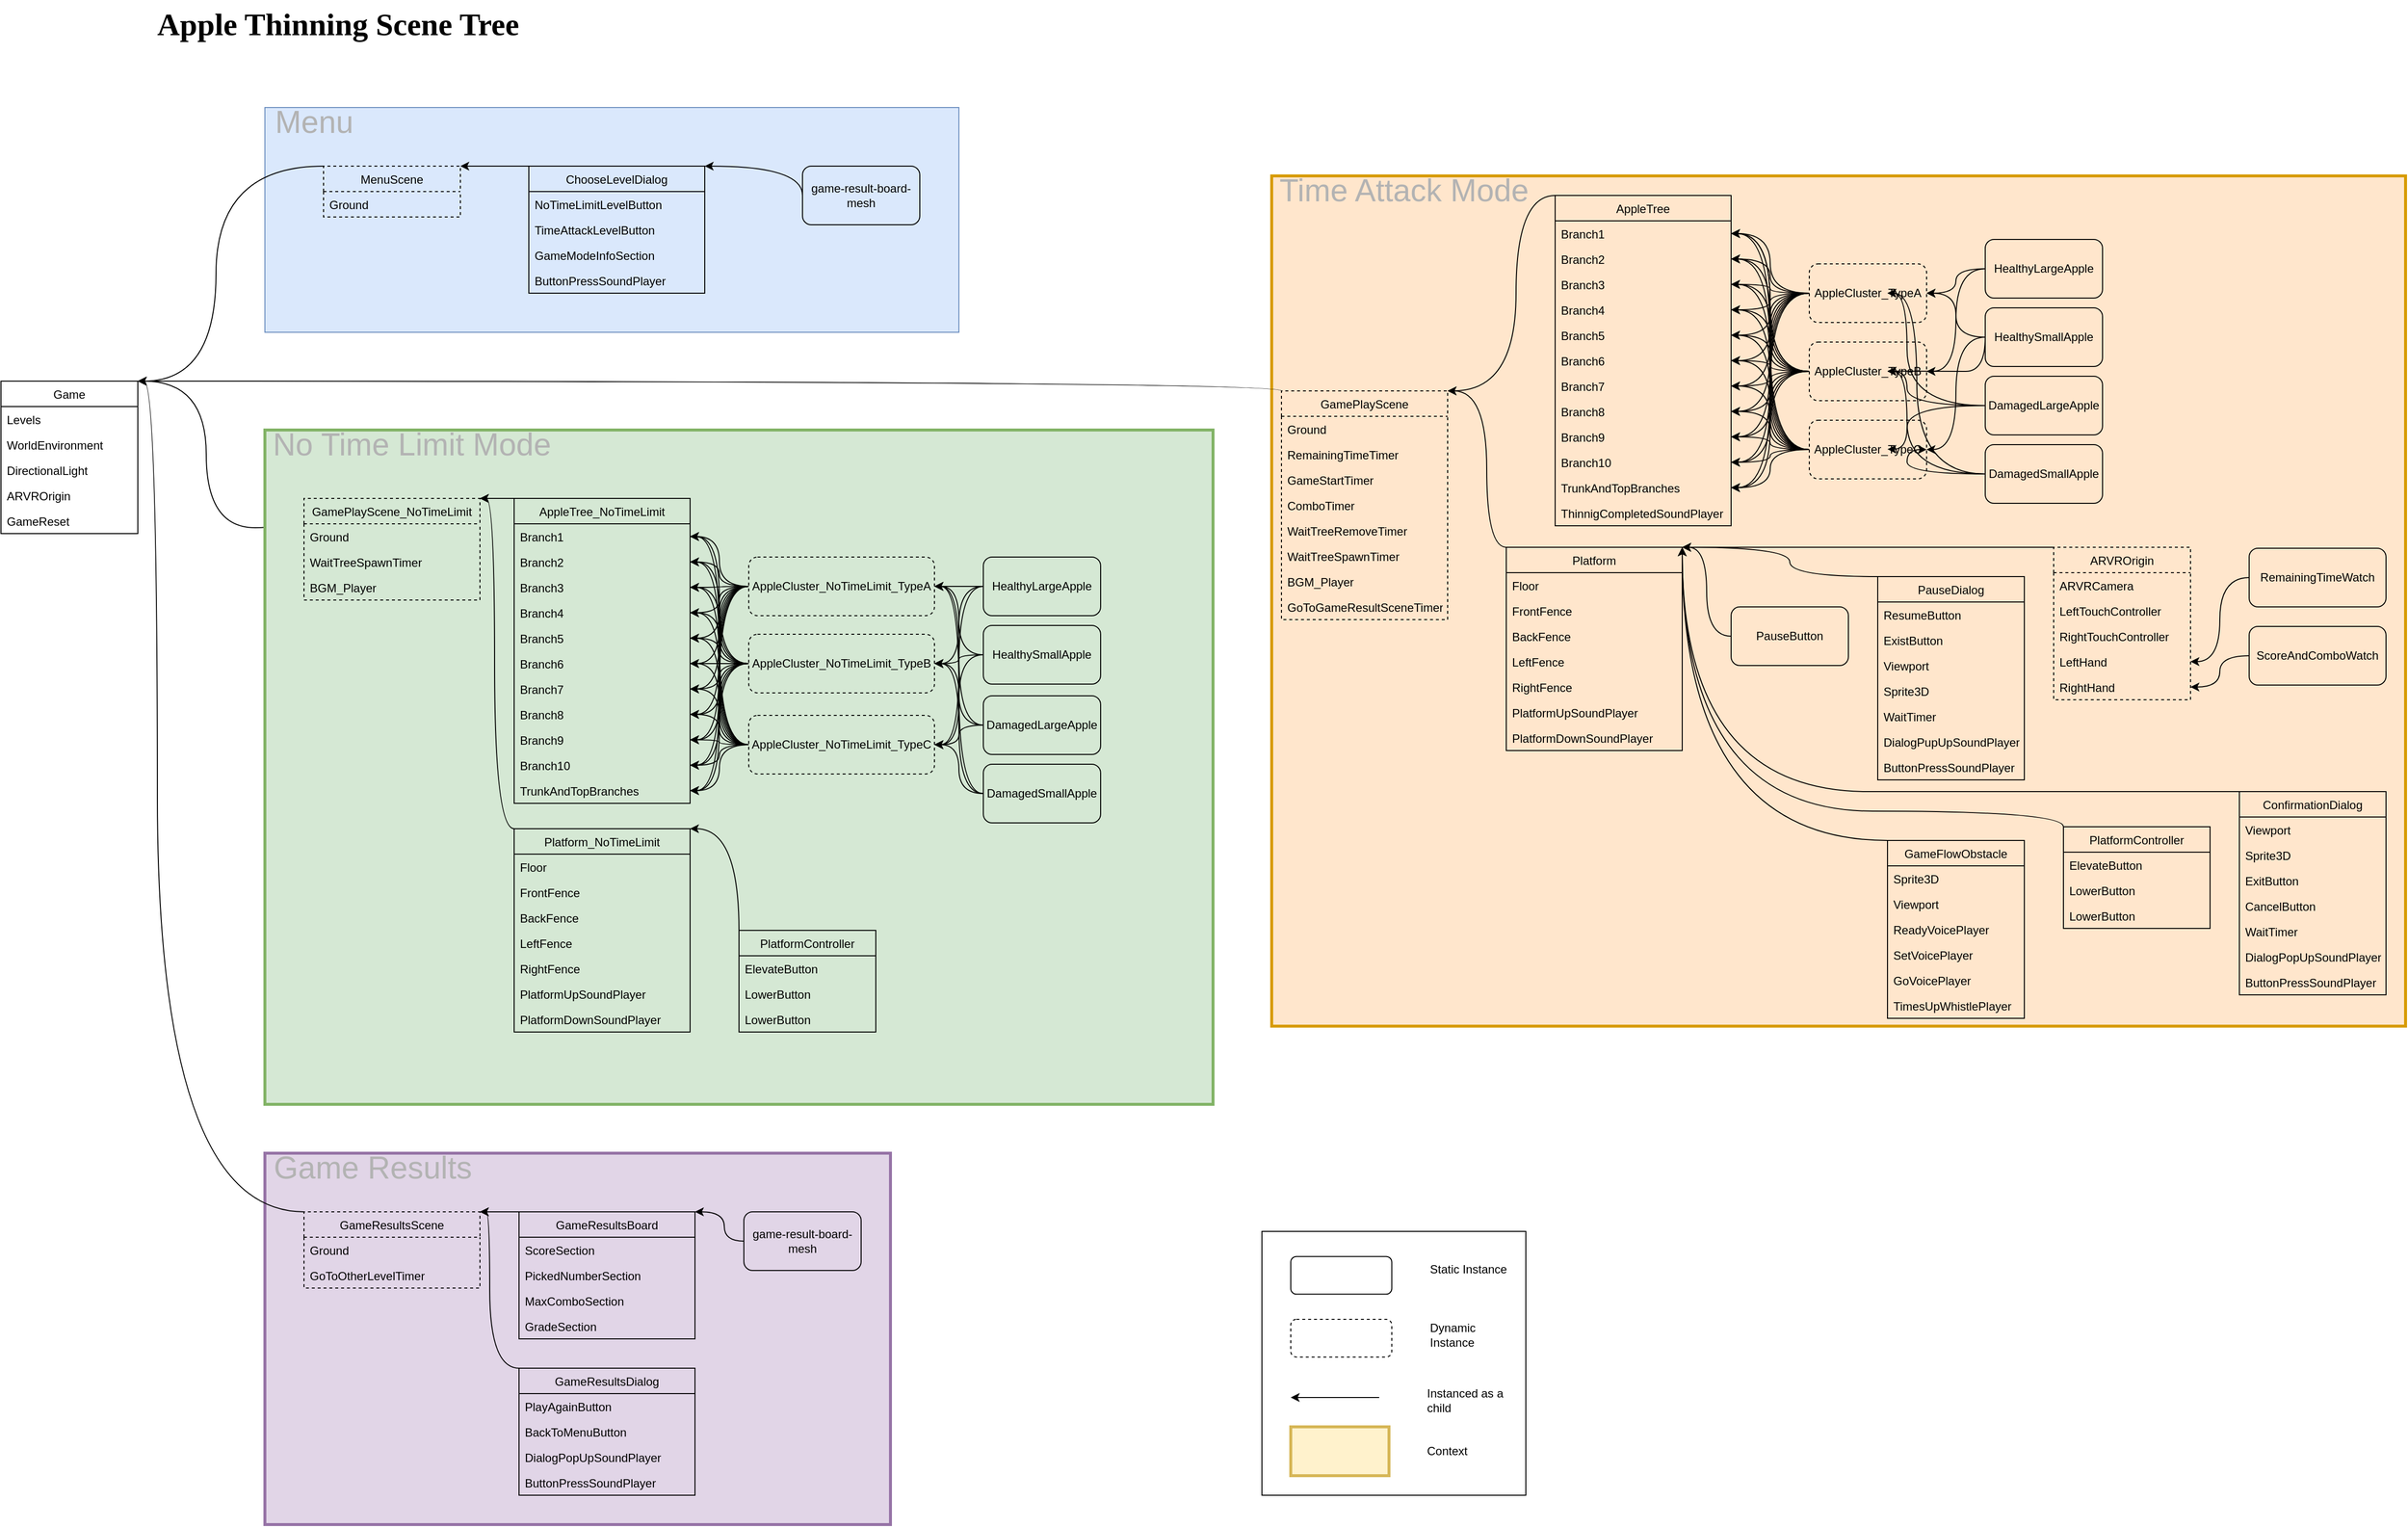 <mxfile version="13.9.9" type="device"><diagram id="MqXvqnpo0uVjyJd7Cu-_" name="Page-1"><mxGraphModel dx="2083" dy="1078" grid="1" gridSize="10" guides="1" tooltips="1" connect="1" arrows="1" fold="1" page="1" pageScale="1" pageWidth="850" pageHeight="1100" math="0" shadow="0"><root><mxCell id="0"/><mxCell id="1" parent="0"/><mxCell id="zrJ4Jr3G6KQxnh4MruiE-54" value="Game" style="swimlane;fontStyle=0;childLayout=stackLayout;horizontal=1;startSize=26;fillColor=none;horizontalStack=0;resizeParent=1;resizeParentMax=0;resizeLast=0;collapsible=1;marginBottom=0;" parent="1" vertex="1"><mxGeometry x="40" y="500" width="140" height="156" as="geometry"/></mxCell><mxCell id="zrJ4Jr3G6KQxnh4MruiE-55" value="Levels" style="text;strokeColor=none;fillColor=none;align=left;verticalAlign=top;spacingLeft=4;spacingRight=4;overflow=hidden;rotatable=0;points=[[0,0.5],[1,0.5]];portConstraint=eastwest;" parent="zrJ4Jr3G6KQxnh4MruiE-54" vertex="1"><mxGeometry y="26" width="140" height="26" as="geometry"/></mxCell><mxCell id="zrJ4Jr3G6KQxnh4MruiE-56" value="WorldEnvironment" style="text;strokeColor=none;fillColor=none;align=left;verticalAlign=top;spacingLeft=4;spacingRight=4;overflow=hidden;rotatable=0;points=[[0,0.5],[1,0.5]];portConstraint=eastwest;" parent="zrJ4Jr3G6KQxnh4MruiE-54" vertex="1"><mxGeometry y="52" width="140" height="26" as="geometry"/></mxCell><mxCell id="zrJ4Jr3G6KQxnh4MruiE-57" value="DirectionalLight" style="text;strokeColor=none;fillColor=none;align=left;verticalAlign=top;spacingLeft=4;spacingRight=4;overflow=hidden;rotatable=0;points=[[0,0.5],[1,0.5]];portConstraint=eastwest;" parent="zrJ4Jr3G6KQxnh4MruiE-54" vertex="1"><mxGeometry y="78" width="140" height="26" as="geometry"/></mxCell><mxCell id="zrJ4Jr3G6KQxnh4MruiE-58" value="ARVROrigin" style="text;strokeColor=none;fillColor=none;align=left;verticalAlign=top;spacingLeft=4;spacingRight=4;overflow=hidden;rotatable=0;points=[[0,0.5],[1,0.5]];portConstraint=eastwest;" parent="zrJ4Jr3G6KQxnh4MruiE-54" vertex="1"><mxGeometry y="104" width="140" height="26" as="geometry"/></mxCell><mxCell id="zrJ4Jr3G6KQxnh4MruiE-59" value="GameReset" style="text;strokeColor=none;fillColor=none;align=left;verticalAlign=top;spacingLeft=4;spacingRight=4;overflow=hidden;rotatable=0;points=[[0,0.5],[1,0.5]];portConstraint=eastwest;" parent="zrJ4Jr3G6KQxnh4MruiE-54" vertex="1"><mxGeometry y="130" width="140" height="26" as="geometry"/></mxCell><mxCell id="zrJ4Jr3G6KQxnh4MruiE-146" value="&lt;font style=&quot;font-size: 32px&quot; face=&quot;Verdana&quot;&gt;&lt;b&gt;Apple Thinning Scene Tree&lt;/b&gt;&lt;/font&gt;" style="text;html=1;strokeColor=none;fillColor=none;align=center;verticalAlign=middle;whiteSpace=wrap;rounded=0;dashed=1;" parent="1" vertex="1"><mxGeometry x="110" y="110" width="550" height="50" as="geometry"/></mxCell><mxCell id="xxMo5kTrXuoPkhKIUlh9-41" style="edgeStyle=orthogonalEdgeStyle;curved=1;rounded=0;orthogonalLoop=1;jettySize=auto;html=1;exitX=0;exitY=0;exitDx=0;exitDy=0;entryX=1;entryY=0;entryDx=0;entryDy=0;" edge="1" parent="1" source="xxMo5kTrXuoPkhKIUlh9-17" target="zrJ4Jr3G6KQxnh4MruiE-54"><mxGeometry relative="1" as="geometry"><mxPoint x="200" y="509" as="targetPoint"/><Array as="points"><mxPoint x="350" y="650"/><mxPoint x="250" y="650"/><mxPoint x="250" y="500"/></Array></mxGeometry></mxCell><mxCell id="xxMo5kTrXuoPkhKIUlh9-209" value="" style="group" vertex="1" connectable="0" parent="1"><mxGeometry x="310" y="220" width="710" height="230" as="geometry"/></mxCell><mxCell id="xxMo5kTrXuoPkhKIUlh9-203" value="" style="whiteSpace=wrap;html=1;strokeColor=#6c8ebf;fillColor=#dae8fc;" vertex="1" parent="xxMo5kTrXuoPkhKIUlh9-209"><mxGeometry width="710" height="230" as="geometry"/></mxCell><mxCell id="xxMo5kTrXuoPkhKIUlh9-1" value="MenuScene" style="swimlane;fontStyle=0;childLayout=stackLayout;horizontal=1;startSize=26;fillColor=none;horizontalStack=0;resizeParent=1;resizeParentMax=0;resizeLast=0;collapsible=1;marginBottom=0;dashed=1;" vertex="1" parent="xxMo5kTrXuoPkhKIUlh9-209"><mxGeometry x="60" y="60" width="140" height="52" as="geometry"/></mxCell><mxCell id="xxMo5kTrXuoPkhKIUlh9-2" value="Ground" style="text;strokeColor=none;fillColor=none;align=left;verticalAlign=top;spacingLeft=4;spacingRight=4;overflow=hidden;rotatable=0;points=[[0,0.5],[1,0.5]];portConstraint=eastwest;" vertex="1" parent="xxMo5kTrXuoPkhKIUlh9-1"><mxGeometry y="26" width="140" height="26" as="geometry"/></mxCell><mxCell id="xxMo5kTrXuoPkhKIUlh9-13" style="edgeStyle=orthogonalEdgeStyle;rounded=0;orthogonalLoop=1;jettySize=auto;html=1;exitX=0;exitY=0;exitDx=0;exitDy=0;entryX=1;entryY=0;entryDx=0;entryDy=0;curved=1;" edge="1" parent="xxMo5kTrXuoPkhKIUlh9-209" source="xxMo5kTrXuoPkhKIUlh9-8" target="xxMo5kTrXuoPkhKIUlh9-1"><mxGeometry relative="1" as="geometry"><Array as="points"><mxPoint x="230" y="60"/><mxPoint x="230" y="60"/></Array></mxGeometry></mxCell><mxCell id="xxMo5kTrXuoPkhKIUlh9-8" value="ChooseLevelDialog" style="swimlane;fontStyle=0;childLayout=stackLayout;horizontal=1;startSize=26;fillColor=none;horizontalStack=0;resizeParent=1;resizeParentMax=0;resizeLast=0;collapsible=1;marginBottom=0;" vertex="1" parent="xxMo5kTrXuoPkhKIUlh9-209"><mxGeometry x="270" y="60" width="180" height="130" as="geometry"/></mxCell><mxCell id="xxMo5kTrXuoPkhKIUlh9-9" value="NoTimeLimitLevelButton" style="text;strokeColor=none;fillColor=none;align=left;verticalAlign=top;spacingLeft=4;spacingRight=4;overflow=hidden;rotatable=0;points=[[0,0.5],[1,0.5]];portConstraint=eastwest;" vertex="1" parent="xxMo5kTrXuoPkhKIUlh9-8"><mxGeometry y="26" width="180" height="26" as="geometry"/></mxCell><mxCell id="xxMo5kTrXuoPkhKIUlh9-10" value="TimeAttackLevelButton" style="text;strokeColor=none;fillColor=none;align=left;verticalAlign=top;spacingLeft=4;spacingRight=4;overflow=hidden;rotatable=0;points=[[0,0.5],[1,0.5]];portConstraint=eastwest;" vertex="1" parent="xxMo5kTrXuoPkhKIUlh9-8"><mxGeometry y="52" width="180" height="26" as="geometry"/></mxCell><mxCell id="xxMo5kTrXuoPkhKIUlh9-11" value="GameModeInfoSection" style="text;strokeColor=none;fillColor=none;align=left;verticalAlign=top;spacingLeft=4;spacingRight=4;overflow=hidden;rotatable=0;points=[[0,0.5],[1,0.5]];portConstraint=eastwest;" vertex="1" parent="xxMo5kTrXuoPkhKIUlh9-8"><mxGeometry y="78" width="180" height="26" as="geometry"/></mxCell><mxCell id="xxMo5kTrXuoPkhKIUlh9-12" value="ButtonPressSoundPlayer" style="text;strokeColor=none;fillColor=none;align=left;verticalAlign=top;spacingLeft=4;spacingRight=4;overflow=hidden;rotatable=0;points=[[0,0.5],[1,0.5]];portConstraint=eastwest;" vertex="1" parent="xxMo5kTrXuoPkhKIUlh9-8"><mxGeometry y="104" width="180" height="26" as="geometry"/></mxCell><mxCell id="xxMo5kTrXuoPkhKIUlh9-15" style="edgeStyle=orthogonalEdgeStyle;rounded=0;orthogonalLoop=1;jettySize=auto;html=1;exitX=0;exitY=0.5;exitDx=0;exitDy=0;entryX=1;entryY=0;entryDx=0;entryDy=0;curved=1;" edge="1" parent="xxMo5kTrXuoPkhKIUlh9-209" source="xxMo5kTrXuoPkhKIUlh9-14" target="xxMo5kTrXuoPkhKIUlh9-8"><mxGeometry relative="1" as="geometry"><Array as="points"><mxPoint x="550" y="60"/></Array></mxGeometry></mxCell><mxCell id="xxMo5kTrXuoPkhKIUlh9-14" value="game-result-board-mesh" style="rounded=1;whiteSpace=wrap;html=1;fillColor=none;" vertex="1" parent="xxMo5kTrXuoPkhKIUlh9-209"><mxGeometry x="550" y="60" width="120" height="60" as="geometry"/></mxCell><mxCell id="xxMo5kTrXuoPkhKIUlh9-206" value="&lt;font style=&quot;font-size: 32px&quot;&gt;Menu&lt;/font&gt;" style="text;html=1;align=center;verticalAlign=middle;resizable=0;points=[];autosize=1;fontColor=#B3B3B3;" vertex="1" parent="xxMo5kTrXuoPkhKIUlh9-209"><mxGeometry width="100" height="30" as="geometry"/></mxCell><mxCell id="xxMo5kTrXuoPkhKIUlh9-211" value="" style="group" vertex="1" connectable="0" parent="1"><mxGeometry x="1340" y="290" width="1160" height="870" as="geometry"/></mxCell><mxCell id="xxMo5kTrXuoPkhKIUlh9-207" value="" style="whiteSpace=wrap;html=1;strokeWidth=3;fillColor=#ffe6cc;strokeColor=#d79b00;" vertex="1" parent="xxMo5kTrXuoPkhKIUlh9-211"><mxGeometry width="1160" height="870" as="geometry"/></mxCell><mxCell id="zrJ4Jr3G6KQxnh4MruiE-14" value="PauseButton" style="rounded=1;whiteSpace=wrap;html=1;fillColor=none;" parent="xxMo5kTrXuoPkhKIUlh9-211" vertex="1"><mxGeometry x="470" y="441" width="120" height="60" as="geometry"/></mxCell><mxCell id="zrJ4Jr3G6KQxnh4MruiE-26" value="AppleCluster_TypeA" style="rounded=1;whiteSpace=wrap;html=1;dashed=1;fillColor=none;" parent="xxMo5kTrXuoPkhKIUlh9-211" vertex="1"><mxGeometry x="550" y="90" width="120" height="60" as="geometry"/></mxCell><mxCell id="zrJ4Jr3G6KQxnh4MruiE-27" value="AppleCluster_TypeB" style="rounded=1;whiteSpace=wrap;html=1;dashed=1;fillColor=none;" parent="xxMo5kTrXuoPkhKIUlh9-211" vertex="1"><mxGeometry x="550" y="170" width="120" height="60" as="geometry"/></mxCell><mxCell id="zrJ4Jr3G6KQxnh4MruiE-28" value="AppleCluster_TypeC" style="rounded=1;whiteSpace=wrap;html=1;dashed=1;fillColor=none;" parent="xxMo5kTrXuoPkhKIUlh9-211" vertex="1"><mxGeometry x="550" y="250" width="120" height="60" as="geometry"/></mxCell><mxCell id="zrJ4Jr3G6KQxnh4MruiE-36" style="edgeStyle=orthogonalEdgeStyle;rounded=0;orthogonalLoop=1;jettySize=auto;html=1;exitX=0;exitY=0.5;exitDx=0;exitDy=0;entryX=1;entryY=0.5;entryDx=0;entryDy=0;curved=1;" parent="xxMo5kTrXuoPkhKIUlh9-211" source="zrJ4Jr3G6KQxnh4MruiE-29" target="zrJ4Jr3G6KQxnh4MruiE-26" edge="1"><mxGeometry relative="1" as="geometry"/></mxCell><mxCell id="zrJ4Jr3G6KQxnh4MruiE-45" style="edgeStyle=orthogonalEdgeStyle;rounded=0;orthogonalLoop=1;jettySize=auto;html=1;exitX=0;exitY=0.5;exitDx=0;exitDy=0;entryX=1;entryY=0.5;entryDx=0;entryDy=0;curved=1;" parent="xxMo5kTrXuoPkhKIUlh9-211" source="zrJ4Jr3G6KQxnh4MruiE-29" target="zrJ4Jr3G6KQxnh4MruiE-27" edge="1"><mxGeometry relative="1" as="geometry"/></mxCell><mxCell id="zrJ4Jr3G6KQxnh4MruiE-29" value="HealthyLargeApple" style="rounded=1;whiteSpace=wrap;html=1;fillColor=none;" parent="xxMo5kTrXuoPkhKIUlh9-211" vertex="1"><mxGeometry x="730" y="65" width="120" height="60" as="geometry"/></mxCell><mxCell id="zrJ4Jr3G6KQxnh4MruiE-38" style="edgeStyle=orthogonalEdgeStyle;rounded=0;orthogonalLoop=1;jettySize=auto;html=1;exitX=0;exitY=0.5;exitDx=0;exitDy=0;curved=1;" parent="xxMo5kTrXuoPkhKIUlh9-211" source="zrJ4Jr3G6KQxnh4MruiE-30" edge="1"><mxGeometry relative="1" as="geometry"><mxPoint x="630" y="120" as="targetPoint"/><Array as="points"><mxPoint x="650" y="235"/><mxPoint x="650" y="120"/></Array></mxGeometry></mxCell><mxCell id="zrJ4Jr3G6KQxnh4MruiE-47" style="edgeStyle=orthogonalEdgeStyle;rounded=0;orthogonalLoop=1;jettySize=auto;html=1;exitX=0;exitY=0.5;exitDx=0;exitDy=0;curved=1;" parent="xxMo5kTrXuoPkhKIUlh9-211" source="zrJ4Jr3G6KQxnh4MruiE-30" edge="1"><mxGeometry relative="1" as="geometry"><mxPoint x="630" y="200" as="targetPoint"/><Array as="points"><mxPoint x="650" y="235"/><mxPoint x="650" y="200"/></Array></mxGeometry></mxCell><mxCell id="zrJ4Jr3G6KQxnh4MruiE-50" style="edgeStyle=orthogonalEdgeStyle;rounded=0;orthogonalLoop=1;jettySize=auto;html=1;exitX=0;exitY=0.5;exitDx=0;exitDy=0;curved=1;" parent="xxMo5kTrXuoPkhKIUlh9-211" source="zrJ4Jr3G6KQxnh4MruiE-30" edge="1"><mxGeometry relative="1" as="geometry"><mxPoint x="630" y="279.667" as="targetPoint"/><Array as="points"><mxPoint x="650" y="235"/><mxPoint x="650" y="280"/></Array></mxGeometry></mxCell><mxCell id="zrJ4Jr3G6KQxnh4MruiE-30" value="DamagedLargeApple" style="rounded=1;whiteSpace=wrap;html=1;fillColor=none;" parent="xxMo5kTrXuoPkhKIUlh9-211" vertex="1"><mxGeometry x="730" y="205" width="120" height="60" as="geometry"/></mxCell><mxCell id="zrJ4Jr3G6KQxnh4MruiE-37" style="edgeStyle=orthogonalEdgeStyle;rounded=0;orthogonalLoop=1;jettySize=auto;html=1;exitX=0;exitY=0.5;exitDx=0;exitDy=0;entryX=1;entryY=0.5;entryDx=0;entryDy=0;curved=1;" parent="xxMo5kTrXuoPkhKIUlh9-211" source="zrJ4Jr3G6KQxnh4MruiE-31" target="zrJ4Jr3G6KQxnh4MruiE-26" edge="1"><mxGeometry relative="1" as="geometry"/></mxCell><mxCell id="zrJ4Jr3G6KQxnh4MruiE-46" style="edgeStyle=orthogonalEdgeStyle;rounded=0;orthogonalLoop=1;jettySize=auto;html=1;exitX=0;exitY=0.5;exitDx=0;exitDy=0;curved=1;" parent="xxMo5kTrXuoPkhKIUlh9-211" source="zrJ4Jr3G6KQxnh4MruiE-31" edge="1"><mxGeometry relative="1" as="geometry"><mxPoint x="630" y="199.667" as="targetPoint"/><Array as="points"><mxPoint x="690" y="200"/><mxPoint x="630" y="200"/></Array></mxGeometry></mxCell><mxCell id="zrJ4Jr3G6KQxnh4MruiE-49" style="edgeStyle=orthogonalEdgeStyle;rounded=0;orthogonalLoop=1;jettySize=auto;html=1;exitX=0;exitY=0.5;exitDx=0;exitDy=0;entryX=1;entryY=0.5;entryDx=0;entryDy=0;curved=1;" parent="xxMo5kTrXuoPkhKIUlh9-211" source="zrJ4Jr3G6KQxnh4MruiE-31" target="zrJ4Jr3G6KQxnh4MruiE-28" edge="1"><mxGeometry relative="1" as="geometry"/></mxCell><mxCell id="zrJ4Jr3G6KQxnh4MruiE-31" value="HealthySmallApple" style="rounded=1;whiteSpace=wrap;html=1;fillColor=none;" parent="xxMo5kTrXuoPkhKIUlh9-211" vertex="1"><mxGeometry x="730" y="135" width="120" height="60" as="geometry"/></mxCell><mxCell id="zrJ4Jr3G6KQxnh4MruiE-39" style="edgeStyle=orthogonalEdgeStyle;rounded=0;orthogonalLoop=1;jettySize=auto;html=1;exitX=0;exitY=0.5;exitDx=0;exitDy=0;curved=1;" parent="xxMo5kTrXuoPkhKIUlh9-211" source="zrJ4Jr3G6KQxnh4MruiE-32" edge="1"><mxGeometry relative="1" as="geometry"><mxPoint x="630" y="120" as="targetPoint"/><Array as="points"><mxPoint x="660" y="305"/><mxPoint x="660" y="120"/></Array></mxGeometry></mxCell><mxCell id="zrJ4Jr3G6KQxnh4MruiE-48" style="edgeStyle=orthogonalEdgeStyle;rounded=0;orthogonalLoop=1;jettySize=auto;html=1;exitX=0;exitY=0.5;exitDx=0;exitDy=0;curved=1;" parent="xxMo5kTrXuoPkhKIUlh9-211" source="zrJ4Jr3G6KQxnh4MruiE-32" edge="1"><mxGeometry relative="1" as="geometry"><mxPoint x="630" y="200" as="targetPoint"/><Array as="points"><mxPoint x="650" y="305"/><mxPoint x="650" y="200"/></Array></mxGeometry></mxCell><mxCell id="zrJ4Jr3G6KQxnh4MruiE-51" style="edgeStyle=orthogonalEdgeStyle;rounded=0;orthogonalLoop=1;jettySize=auto;html=1;exitX=0;exitY=0.5;exitDx=0;exitDy=0;entryX=1;entryY=0.5;entryDx=0;entryDy=0;curved=1;" parent="xxMo5kTrXuoPkhKIUlh9-211" source="zrJ4Jr3G6KQxnh4MruiE-32" target="zrJ4Jr3G6KQxnh4MruiE-28" edge="1"><mxGeometry relative="1" as="geometry"><Array as="points"><mxPoint x="650" y="305"/><mxPoint x="650" y="280"/></Array></mxGeometry></mxCell><mxCell id="zrJ4Jr3G6KQxnh4MruiE-32" value="DamagedSmallApple" style="rounded=1;whiteSpace=wrap;html=1;fillColor=none;" parent="xxMo5kTrXuoPkhKIUlh9-211" vertex="1"><mxGeometry x="730" y="275" width="120" height="60" as="geometry"/></mxCell><mxCell id="zrJ4Jr3G6KQxnh4MruiE-52" value="RemainingTimeWatch" style="rounded=1;whiteSpace=wrap;html=1;fillColor=none;" parent="xxMo5kTrXuoPkhKIUlh9-211" vertex="1"><mxGeometry x="1000" y="381" width="140" height="60" as="geometry"/></mxCell><mxCell id="zrJ4Jr3G6KQxnh4MruiE-53" value="ScoreAndComboWatch" style="rounded=1;whiteSpace=wrap;html=1;fillColor=none;" parent="xxMo5kTrXuoPkhKIUlh9-211" vertex="1"><mxGeometry x="1000" y="461" width="140" height="60" as="geometry"/></mxCell><mxCell id="zrJ4Jr3G6KQxnh4MruiE-60" value="GamePlayScene" style="swimlane;fontStyle=0;childLayout=stackLayout;horizontal=1;startSize=26;fillColor=none;horizontalStack=0;resizeParent=1;resizeParentMax=0;resizeLast=0;collapsible=1;marginBottom=0;dashed=1;" parent="xxMo5kTrXuoPkhKIUlh9-211" vertex="1"><mxGeometry x="10" y="220" width="170" height="234" as="geometry"/></mxCell><mxCell id="zrJ4Jr3G6KQxnh4MruiE-63" value="Ground" style="text;strokeColor=none;fillColor=none;align=left;verticalAlign=top;spacingLeft=4;spacingRight=4;overflow=hidden;rotatable=0;points=[[0,0.5],[1,0.5]];portConstraint=eastwest;" parent="zrJ4Jr3G6KQxnh4MruiE-60" vertex="1"><mxGeometry y="26" width="170" height="26" as="geometry"/></mxCell><mxCell id="zrJ4Jr3G6KQxnh4MruiE-64" value="RemainingTimeTimer" style="text;strokeColor=none;fillColor=none;align=left;verticalAlign=top;spacingLeft=4;spacingRight=4;overflow=hidden;rotatable=0;points=[[0,0.5],[1,0.5]];portConstraint=eastwest;" parent="zrJ4Jr3G6KQxnh4MruiE-60" vertex="1"><mxGeometry y="52" width="170" height="26" as="geometry"/></mxCell><mxCell id="zrJ4Jr3G6KQxnh4MruiE-65" value="GameStartTimer" style="text;strokeColor=none;fillColor=none;align=left;verticalAlign=top;spacingLeft=4;spacingRight=4;overflow=hidden;rotatable=0;points=[[0,0.5],[1,0.5]];portConstraint=eastwest;" parent="zrJ4Jr3G6KQxnh4MruiE-60" vertex="1"><mxGeometry y="78" width="170" height="26" as="geometry"/></mxCell><mxCell id="zrJ4Jr3G6KQxnh4MruiE-66" value="ComboTimer" style="text;strokeColor=none;fillColor=none;align=left;verticalAlign=top;spacingLeft=4;spacingRight=4;overflow=hidden;rotatable=0;points=[[0,0.5],[1,0.5]];portConstraint=eastwest;" parent="zrJ4Jr3G6KQxnh4MruiE-60" vertex="1"><mxGeometry y="104" width="170" height="26" as="geometry"/></mxCell><mxCell id="zrJ4Jr3G6KQxnh4MruiE-67" value="WaitTreeRemoveTimer" style="text;strokeColor=none;fillColor=none;align=left;verticalAlign=top;spacingLeft=4;spacingRight=4;overflow=hidden;rotatable=0;points=[[0,0.5],[1,0.5]];portConstraint=eastwest;" parent="zrJ4Jr3G6KQxnh4MruiE-60" vertex="1"><mxGeometry y="130" width="170" height="26" as="geometry"/></mxCell><mxCell id="zrJ4Jr3G6KQxnh4MruiE-68" value="WaitTreeSpawnTimer" style="text;strokeColor=none;fillColor=none;align=left;verticalAlign=top;spacingLeft=4;spacingRight=4;overflow=hidden;rotatable=0;points=[[0,0.5],[1,0.5]];portConstraint=eastwest;" parent="zrJ4Jr3G6KQxnh4MruiE-60" vertex="1"><mxGeometry y="156" width="170" height="26" as="geometry"/></mxCell><mxCell id="zrJ4Jr3G6KQxnh4MruiE-69" value="BGM_Player" style="text;strokeColor=none;fillColor=none;align=left;verticalAlign=top;spacingLeft=4;spacingRight=4;overflow=hidden;rotatable=0;points=[[0,0.5],[1,0.5]];portConstraint=eastwest;" parent="zrJ4Jr3G6KQxnh4MruiE-60" vertex="1"><mxGeometry y="182" width="170" height="26" as="geometry"/></mxCell><mxCell id="xxMo5kTrXuoPkhKIUlh9-25" value="GoToGameResultSceneTimer" style="text;strokeColor=none;fillColor=none;align=left;verticalAlign=top;spacingLeft=4;spacingRight=4;overflow=hidden;rotatable=0;points=[[0,0.5],[1,0.5]];portConstraint=eastwest;" vertex="1" parent="zrJ4Jr3G6KQxnh4MruiE-60"><mxGeometry y="208" width="170" height="26" as="geometry"/></mxCell><mxCell id="zrJ4Jr3G6KQxnh4MruiE-77" style="edgeStyle=orthogonalEdgeStyle;rounded=0;orthogonalLoop=1;jettySize=auto;html=1;exitX=0;exitY=0;exitDx=0;exitDy=0;entryX=1;entryY=0;entryDx=0;entryDy=0;curved=1;" parent="xxMo5kTrXuoPkhKIUlh9-211" source="zrJ4Jr3G6KQxnh4MruiE-70" target="zrJ4Jr3G6KQxnh4MruiE-60" edge="1"><mxGeometry relative="1" as="geometry"><Array as="points"><mxPoint x="250" y="220"/></Array></mxGeometry></mxCell><mxCell id="zrJ4Jr3G6KQxnh4MruiE-70" value="AppleTree" style="swimlane;fontStyle=0;childLayout=stackLayout;horizontal=1;startSize=26;fillColor=none;horizontalStack=0;resizeParent=1;resizeParentMax=0;resizeLast=0;collapsible=1;marginBottom=0;" parent="xxMo5kTrXuoPkhKIUlh9-211" vertex="1"><mxGeometry x="290" y="20" width="180" height="338" as="geometry"/></mxCell><mxCell id="zrJ4Jr3G6KQxnh4MruiE-72" value="Branch1" style="text;strokeColor=none;fillColor=none;align=left;verticalAlign=top;spacingLeft=4;spacingRight=4;overflow=hidden;rotatable=0;points=[[0,0.5],[1,0.5]];portConstraint=eastwest;" parent="zrJ4Jr3G6KQxnh4MruiE-70" vertex="1"><mxGeometry y="26" width="180" height="26" as="geometry"/></mxCell><mxCell id="xxMo5kTrXuoPkhKIUlh9-95" value="Branch2" style="text;strokeColor=none;fillColor=none;align=left;verticalAlign=top;spacingLeft=4;spacingRight=4;overflow=hidden;rotatable=0;points=[[0,0.5],[1,0.5]];portConstraint=eastwest;" vertex="1" parent="zrJ4Jr3G6KQxnh4MruiE-70"><mxGeometry y="52" width="180" height="26" as="geometry"/></mxCell><mxCell id="xxMo5kTrXuoPkhKIUlh9-96" value="Branch3" style="text;strokeColor=none;fillColor=none;align=left;verticalAlign=top;spacingLeft=4;spacingRight=4;overflow=hidden;rotatable=0;points=[[0,0.5],[1,0.5]];portConstraint=eastwest;" vertex="1" parent="zrJ4Jr3G6KQxnh4MruiE-70"><mxGeometry y="78" width="180" height="26" as="geometry"/></mxCell><mxCell id="xxMo5kTrXuoPkhKIUlh9-97" value="Branch4" style="text;strokeColor=none;fillColor=none;align=left;verticalAlign=top;spacingLeft=4;spacingRight=4;overflow=hidden;rotatable=0;points=[[0,0.5],[1,0.5]];portConstraint=eastwest;" vertex="1" parent="zrJ4Jr3G6KQxnh4MruiE-70"><mxGeometry y="104" width="180" height="26" as="geometry"/></mxCell><mxCell id="xxMo5kTrXuoPkhKIUlh9-98" value="Branch5" style="text;strokeColor=none;fillColor=none;align=left;verticalAlign=top;spacingLeft=4;spacingRight=4;overflow=hidden;rotatable=0;points=[[0,0.5],[1,0.5]];portConstraint=eastwest;" vertex="1" parent="zrJ4Jr3G6KQxnh4MruiE-70"><mxGeometry y="130" width="180" height="26" as="geometry"/></mxCell><mxCell id="xxMo5kTrXuoPkhKIUlh9-99" value="Branch6" style="text;strokeColor=none;fillColor=none;align=left;verticalAlign=top;spacingLeft=4;spacingRight=4;overflow=hidden;rotatable=0;points=[[0,0.5],[1,0.5]];portConstraint=eastwest;" vertex="1" parent="zrJ4Jr3G6KQxnh4MruiE-70"><mxGeometry y="156" width="180" height="26" as="geometry"/></mxCell><mxCell id="xxMo5kTrXuoPkhKIUlh9-100" value="Branch7" style="text;strokeColor=none;fillColor=none;align=left;verticalAlign=top;spacingLeft=4;spacingRight=4;overflow=hidden;rotatable=0;points=[[0,0.5],[1,0.5]];portConstraint=eastwest;" vertex="1" parent="zrJ4Jr3G6KQxnh4MruiE-70"><mxGeometry y="182" width="180" height="26" as="geometry"/></mxCell><mxCell id="xxMo5kTrXuoPkhKIUlh9-101" value="Branch8" style="text;strokeColor=none;fillColor=none;align=left;verticalAlign=top;spacingLeft=4;spacingRight=4;overflow=hidden;rotatable=0;points=[[0,0.5],[1,0.5]];portConstraint=eastwest;" vertex="1" parent="zrJ4Jr3G6KQxnh4MruiE-70"><mxGeometry y="208" width="180" height="26" as="geometry"/></mxCell><mxCell id="xxMo5kTrXuoPkhKIUlh9-102" value="Branch9" style="text;strokeColor=none;fillColor=none;align=left;verticalAlign=top;spacingLeft=4;spacingRight=4;overflow=hidden;rotatable=0;points=[[0,0.5],[1,0.5]];portConstraint=eastwest;" vertex="1" parent="zrJ4Jr3G6KQxnh4MruiE-70"><mxGeometry y="234" width="180" height="26" as="geometry"/></mxCell><mxCell id="xxMo5kTrXuoPkhKIUlh9-103" value="Branch10" style="text;strokeColor=none;fillColor=none;align=left;verticalAlign=top;spacingLeft=4;spacingRight=4;overflow=hidden;rotatable=0;points=[[0,0.5],[1,0.5]];portConstraint=eastwest;" vertex="1" parent="zrJ4Jr3G6KQxnh4MruiE-70"><mxGeometry y="260" width="180" height="26" as="geometry"/></mxCell><mxCell id="xxMo5kTrXuoPkhKIUlh9-104" value="TrunkAndTopBranches" style="text;strokeColor=none;fillColor=none;align=left;verticalAlign=top;spacingLeft=4;spacingRight=4;overflow=hidden;rotatable=0;points=[[0,0.5],[1,0.5]];portConstraint=eastwest;" vertex="1" parent="zrJ4Jr3G6KQxnh4MruiE-70"><mxGeometry y="286" width="180" height="26" as="geometry"/></mxCell><mxCell id="zrJ4Jr3G6KQxnh4MruiE-75" value="ThinnigCompletedSoundPlayer" style="text;strokeColor=none;fillColor=none;align=left;verticalAlign=top;spacingLeft=4;spacingRight=4;overflow=hidden;rotatable=0;points=[[0,0.5],[1,0.5]];portConstraint=eastwest;" parent="zrJ4Jr3G6KQxnh4MruiE-70" vertex="1"><mxGeometry y="312" width="180" height="26" as="geometry"/></mxCell><mxCell id="xxMo5kTrXuoPkhKIUlh9-105" style="edgeStyle=orthogonalEdgeStyle;curved=1;rounded=0;orthogonalLoop=1;jettySize=auto;html=1;exitX=0;exitY=0.5;exitDx=0;exitDy=0;entryX=1;entryY=0.5;entryDx=0;entryDy=0;" edge="1" parent="xxMo5kTrXuoPkhKIUlh9-211" source="zrJ4Jr3G6KQxnh4MruiE-26" target="zrJ4Jr3G6KQxnh4MruiE-72"><mxGeometry relative="1" as="geometry"/></mxCell><mxCell id="xxMo5kTrXuoPkhKIUlh9-118" style="edgeStyle=orthogonalEdgeStyle;curved=1;rounded=0;orthogonalLoop=1;jettySize=auto;html=1;exitX=0;exitY=0.5;exitDx=0;exitDy=0;entryX=1;entryY=0.5;entryDx=0;entryDy=0;" edge="1" parent="xxMo5kTrXuoPkhKIUlh9-211" source="zrJ4Jr3G6KQxnh4MruiE-27" target="zrJ4Jr3G6KQxnh4MruiE-72"><mxGeometry relative="1" as="geometry"/></mxCell><mxCell id="xxMo5kTrXuoPkhKIUlh9-120" style="edgeStyle=orthogonalEdgeStyle;curved=1;rounded=0;orthogonalLoop=1;jettySize=auto;html=1;exitX=0;exitY=0.5;exitDx=0;exitDy=0;entryX=1;entryY=0.5;entryDx=0;entryDy=0;" edge="1" parent="xxMo5kTrXuoPkhKIUlh9-211" source="zrJ4Jr3G6KQxnh4MruiE-27" target="zrJ4Jr3G6KQxnh4MruiE-72"><mxGeometry relative="1" as="geometry"/></mxCell><mxCell id="xxMo5kTrXuoPkhKIUlh9-132" style="edgeStyle=orthogonalEdgeStyle;curved=1;rounded=0;orthogonalLoop=1;jettySize=auto;html=1;exitX=0;exitY=0.5;exitDx=0;exitDy=0;entryX=1;entryY=0.5;entryDx=0;entryDy=0;" edge="1" parent="xxMo5kTrXuoPkhKIUlh9-211" source="zrJ4Jr3G6KQxnh4MruiE-28" target="zrJ4Jr3G6KQxnh4MruiE-72"><mxGeometry relative="1" as="geometry"/></mxCell><mxCell id="xxMo5kTrXuoPkhKIUlh9-106" style="edgeStyle=orthogonalEdgeStyle;curved=1;rounded=0;orthogonalLoop=1;jettySize=auto;html=1;exitX=0;exitY=0.5;exitDx=0;exitDy=0;entryX=1;entryY=0.5;entryDx=0;entryDy=0;" edge="1" parent="xxMo5kTrXuoPkhKIUlh9-211" source="zrJ4Jr3G6KQxnh4MruiE-26" target="xxMo5kTrXuoPkhKIUlh9-95"><mxGeometry relative="1" as="geometry"/></mxCell><mxCell id="xxMo5kTrXuoPkhKIUlh9-121" style="edgeStyle=orthogonalEdgeStyle;curved=1;rounded=0;orthogonalLoop=1;jettySize=auto;html=1;exitX=0;exitY=0.5;exitDx=0;exitDy=0;" edge="1" parent="xxMo5kTrXuoPkhKIUlh9-211" source="zrJ4Jr3G6KQxnh4MruiE-27" target="xxMo5kTrXuoPkhKIUlh9-95"><mxGeometry relative="1" as="geometry"/></mxCell><mxCell id="xxMo5kTrXuoPkhKIUlh9-133" style="edgeStyle=orthogonalEdgeStyle;curved=1;rounded=0;orthogonalLoop=1;jettySize=auto;html=1;exitX=0;exitY=0.5;exitDx=0;exitDy=0;entryX=1;entryY=0.5;entryDx=0;entryDy=0;" edge="1" parent="xxMo5kTrXuoPkhKIUlh9-211" source="zrJ4Jr3G6KQxnh4MruiE-28" target="xxMo5kTrXuoPkhKIUlh9-95"><mxGeometry relative="1" as="geometry"/></mxCell><mxCell id="xxMo5kTrXuoPkhKIUlh9-107" style="edgeStyle=orthogonalEdgeStyle;curved=1;rounded=0;orthogonalLoop=1;jettySize=auto;html=1;exitX=0;exitY=0.5;exitDx=0;exitDy=0;entryX=1;entryY=0.5;entryDx=0;entryDy=0;" edge="1" parent="xxMo5kTrXuoPkhKIUlh9-211" source="zrJ4Jr3G6KQxnh4MruiE-26" target="xxMo5kTrXuoPkhKIUlh9-96"><mxGeometry relative="1" as="geometry"/></mxCell><mxCell id="xxMo5kTrXuoPkhKIUlh9-122" style="edgeStyle=orthogonalEdgeStyle;curved=1;rounded=0;orthogonalLoop=1;jettySize=auto;html=1;exitX=0;exitY=0.5;exitDx=0;exitDy=0;entryX=1;entryY=0.5;entryDx=0;entryDy=0;" edge="1" parent="xxMo5kTrXuoPkhKIUlh9-211" source="zrJ4Jr3G6KQxnh4MruiE-27" target="xxMo5kTrXuoPkhKIUlh9-96"><mxGeometry relative="1" as="geometry"/></mxCell><mxCell id="xxMo5kTrXuoPkhKIUlh9-134" style="edgeStyle=orthogonalEdgeStyle;curved=1;rounded=0;orthogonalLoop=1;jettySize=auto;html=1;exitX=0;exitY=0.5;exitDx=0;exitDy=0;entryX=1;entryY=0.5;entryDx=0;entryDy=0;" edge="1" parent="xxMo5kTrXuoPkhKIUlh9-211" source="zrJ4Jr3G6KQxnh4MruiE-28" target="xxMo5kTrXuoPkhKIUlh9-96"><mxGeometry relative="1" as="geometry"/></mxCell><mxCell id="xxMo5kTrXuoPkhKIUlh9-108" style="edgeStyle=orthogonalEdgeStyle;curved=1;rounded=0;orthogonalLoop=1;jettySize=auto;html=1;exitX=0;exitY=0.5;exitDx=0;exitDy=0;entryX=1;entryY=0.5;entryDx=0;entryDy=0;" edge="1" parent="xxMo5kTrXuoPkhKIUlh9-211" source="zrJ4Jr3G6KQxnh4MruiE-26" target="xxMo5kTrXuoPkhKIUlh9-97"><mxGeometry relative="1" as="geometry"/></mxCell><mxCell id="xxMo5kTrXuoPkhKIUlh9-123" style="edgeStyle=orthogonalEdgeStyle;curved=1;rounded=0;orthogonalLoop=1;jettySize=auto;html=1;exitX=0;exitY=0.5;exitDx=0;exitDy=0;entryX=1;entryY=0.5;entryDx=0;entryDy=0;" edge="1" parent="xxMo5kTrXuoPkhKIUlh9-211" source="zrJ4Jr3G6KQxnh4MruiE-27" target="xxMo5kTrXuoPkhKIUlh9-97"><mxGeometry relative="1" as="geometry"/></mxCell><mxCell id="xxMo5kTrXuoPkhKIUlh9-135" style="edgeStyle=orthogonalEdgeStyle;curved=1;rounded=0;orthogonalLoop=1;jettySize=auto;html=1;exitX=0;exitY=0.5;exitDx=0;exitDy=0;entryX=1;entryY=0.5;entryDx=0;entryDy=0;" edge="1" parent="xxMo5kTrXuoPkhKIUlh9-211" source="zrJ4Jr3G6KQxnh4MruiE-28" target="xxMo5kTrXuoPkhKIUlh9-97"><mxGeometry relative="1" as="geometry"/></mxCell><mxCell id="xxMo5kTrXuoPkhKIUlh9-112" style="edgeStyle=orthogonalEdgeStyle;curved=1;rounded=0;orthogonalLoop=1;jettySize=auto;html=1;exitX=0;exitY=0.5;exitDx=0;exitDy=0;entryX=1;entryY=0.5;entryDx=0;entryDy=0;" edge="1" parent="xxMo5kTrXuoPkhKIUlh9-211" source="zrJ4Jr3G6KQxnh4MruiE-26" target="xxMo5kTrXuoPkhKIUlh9-98"><mxGeometry relative="1" as="geometry"/></mxCell><mxCell id="xxMo5kTrXuoPkhKIUlh9-124" style="edgeStyle=orthogonalEdgeStyle;curved=1;rounded=0;orthogonalLoop=1;jettySize=auto;html=1;exitX=0;exitY=0.5;exitDx=0;exitDy=0;entryX=1;entryY=0.5;entryDx=0;entryDy=0;" edge="1" parent="xxMo5kTrXuoPkhKIUlh9-211" source="zrJ4Jr3G6KQxnh4MruiE-27" target="xxMo5kTrXuoPkhKIUlh9-98"><mxGeometry relative="1" as="geometry"/></mxCell><mxCell id="xxMo5kTrXuoPkhKIUlh9-136" style="edgeStyle=orthogonalEdgeStyle;curved=1;rounded=0;orthogonalLoop=1;jettySize=auto;html=1;exitX=0;exitY=0.5;exitDx=0;exitDy=0;entryX=1;entryY=0.5;entryDx=0;entryDy=0;" edge="1" parent="xxMo5kTrXuoPkhKIUlh9-211" source="zrJ4Jr3G6KQxnh4MruiE-28" target="xxMo5kTrXuoPkhKIUlh9-98"><mxGeometry relative="1" as="geometry"/></mxCell><mxCell id="xxMo5kTrXuoPkhKIUlh9-113" style="edgeStyle=orthogonalEdgeStyle;curved=1;rounded=0;orthogonalLoop=1;jettySize=auto;html=1;exitX=0;exitY=0.5;exitDx=0;exitDy=0;entryX=1;entryY=0.5;entryDx=0;entryDy=0;" edge="1" parent="xxMo5kTrXuoPkhKIUlh9-211" source="zrJ4Jr3G6KQxnh4MruiE-26" target="xxMo5kTrXuoPkhKIUlh9-99"><mxGeometry relative="1" as="geometry"/></mxCell><mxCell id="xxMo5kTrXuoPkhKIUlh9-137" style="edgeStyle=orthogonalEdgeStyle;curved=1;rounded=0;orthogonalLoop=1;jettySize=auto;html=1;exitX=0;exitY=0.5;exitDx=0;exitDy=0;entryX=1;entryY=0.5;entryDx=0;entryDy=0;" edge="1" parent="xxMo5kTrXuoPkhKIUlh9-211" source="zrJ4Jr3G6KQxnh4MruiE-28" target="xxMo5kTrXuoPkhKIUlh9-99"><mxGeometry relative="1" as="geometry"/></mxCell><mxCell id="xxMo5kTrXuoPkhKIUlh9-114" style="edgeStyle=orthogonalEdgeStyle;curved=1;rounded=0;orthogonalLoop=1;jettySize=auto;html=1;exitX=0;exitY=0.5;exitDx=0;exitDy=0;entryX=1;entryY=0.5;entryDx=0;entryDy=0;" edge="1" parent="xxMo5kTrXuoPkhKIUlh9-211" source="zrJ4Jr3G6KQxnh4MruiE-26" target="xxMo5kTrXuoPkhKIUlh9-100"><mxGeometry relative="1" as="geometry"/></mxCell><mxCell id="xxMo5kTrXuoPkhKIUlh9-126" style="edgeStyle=orthogonalEdgeStyle;curved=1;rounded=0;orthogonalLoop=1;jettySize=auto;html=1;exitX=0;exitY=0.5;exitDx=0;exitDy=0;entryX=1;entryY=0.5;entryDx=0;entryDy=0;" edge="1" parent="xxMo5kTrXuoPkhKIUlh9-211" source="zrJ4Jr3G6KQxnh4MruiE-27" target="xxMo5kTrXuoPkhKIUlh9-100"><mxGeometry relative="1" as="geometry"/></mxCell><mxCell id="xxMo5kTrXuoPkhKIUlh9-138" style="edgeStyle=orthogonalEdgeStyle;curved=1;rounded=0;orthogonalLoop=1;jettySize=auto;html=1;exitX=0;exitY=0.5;exitDx=0;exitDy=0;entryX=1;entryY=0.5;entryDx=0;entryDy=0;" edge="1" parent="xxMo5kTrXuoPkhKIUlh9-211" source="zrJ4Jr3G6KQxnh4MruiE-28" target="xxMo5kTrXuoPkhKIUlh9-100"><mxGeometry relative="1" as="geometry"/></mxCell><mxCell id="xxMo5kTrXuoPkhKIUlh9-115" style="edgeStyle=orthogonalEdgeStyle;curved=1;rounded=0;orthogonalLoop=1;jettySize=auto;html=1;exitX=0;exitY=0.5;exitDx=0;exitDy=0;entryX=1;entryY=0.5;entryDx=0;entryDy=0;" edge="1" parent="xxMo5kTrXuoPkhKIUlh9-211" source="zrJ4Jr3G6KQxnh4MruiE-26" target="xxMo5kTrXuoPkhKIUlh9-101"><mxGeometry relative="1" as="geometry"/></mxCell><mxCell id="xxMo5kTrXuoPkhKIUlh9-127" style="edgeStyle=orthogonalEdgeStyle;curved=1;rounded=0;orthogonalLoop=1;jettySize=auto;html=1;exitX=0;exitY=0.5;exitDx=0;exitDy=0;entryX=1;entryY=0.5;entryDx=0;entryDy=0;" edge="1" parent="xxMo5kTrXuoPkhKIUlh9-211" source="zrJ4Jr3G6KQxnh4MruiE-27" target="xxMo5kTrXuoPkhKIUlh9-101"><mxGeometry relative="1" as="geometry"/></mxCell><mxCell id="xxMo5kTrXuoPkhKIUlh9-139" style="edgeStyle=orthogonalEdgeStyle;curved=1;rounded=0;orthogonalLoop=1;jettySize=auto;html=1;exitX=0;exitY=0.5;exitDx=0;exitDy=0;entryX=1;entryY=0.5;entryDx=0;entryDy=0;" edge="1" parent="xxMo5kTrXuoPkhKIUlh9-211" source="zrJ4Jr3G6KQxnh4MruiE-28" target="xxMo5kTrXuoPkhKIUlh9-101"><mxGeometry relative="1" as="geometry"/></mxCell><mxCell id="xxMo5kTrXuoPkhKIUlh9-116" style="edgeStyle=orthogonalEdgeStyle;curved=1;rounded=0;orthogonalLoop=1;jettySize=auto;html=1;exitX=0;exitY=0.5;exitDx=0;exitDy=0;entryX=1;entryY=0.5;entryDx=0;entryDy=0;" edge="1" parent="xxMo5kTrXuoPkhKIUlh9-211" source="zrJ4Jr3G6KQxnh4MruiE-26" target="xxMo5kTrXuoPkhKIUlh9-102"><mxGeometry relative="1" as="geometry"/></mxCell><mxCell id="xxMo5kTrXuoPkhKIUlh9-128" style="edgeStyle=orthogonalEdgeStyle;curved=1;rounded=0;orthogonalLoop=1;jettySize=auto;html=1;exitX=0;exitY=0.5;exitDx=0;exitDy=0;entryX=1;entryY=0.5;entryDx=0;entryDy=0;" edge="1" parent="xxMo5kTrXuoPkhKIUlh9-211" source="zrJ4Jr3G6KQxnh4MruiE-27" target="xxMo5kTrXuoPkhKIUlh9-102"><mxGeometry relative="1" as="geometry"/></mxCell><mxCell id="xxMo5kTrXuoPkhKIUlh9-140" style="edgeStyle=orthogonalEdgeStyle;curved=1;rounded=0;orthogonalLoop=1;jettySize=auto;html=1;exitX=0;exitY=0.5;exitDx=0;exitDy=0;entryX=1;entryY=0.5;entryDx=0;entryDy=0;" edge="1" parent="xxMo5kTrXuoPkhKIUlh9-211" source="zrJ4Jr3G6KQxnh4MruiE-28" target="xxMo5kTrXuoPkhKIUlh9-102"><mxGeometry relative="1" as="geometry"/></mxCell><mxCell id="xxMo5kTrXuoPkhKIUlh9-117" style="edgeStyle=orthogonalEdgeStyle;curved=1;rounded=0;orthogonalLoop=1;jettySize=auto;html=1;exitX=0;exitY=0.5;exitDx=0;exitDy=0;entryX=1;entryY=0.5;entryDx=0;entryDy=0;" edge="1" parent="xxMo5kTrXuoPkhKIUlh9-211" source="zrJ4Jr3G6KQxnh4MruiE-26" target="xxMo5kTrXuoPkhKIUlh9-103"><mxGeometry relative="1" as="geometry"/></mxCell><mxCell id="xxMo5kTrXuoPkhKIUlh9-129" style="edgeStyle=orthogonalEdgeStyle;curved=1;rounded=0;orthogonalLoop=1;jettySize=auto;html=1;exitX=0;exitY=0.5;exitDx=0;exitDy=0;entryX=1;entryY=0.5;entryDx=0;entryDy=0;" edge="1" parent="xxMo5kTrXuoPkhKIUlh9-211" source="zrJ4Jr3G6KQxnh4MruiE-27" target="xxMo5kTrXuoPkhKIUlh9-103"><mxGeometry relative="1" as="geometry"/></mxCell><mxCell id="xxMo5kTrXuoPkhKIUlh9-141" style="edgeStyle=orthogonalEdgeStyle;curved=1;rounded=0;orthogonalLoop=1;jettySize=auto;html=1;exitX=0;exitY=0.5;exitDx=0;exitDy=0;entryX=1;entryY=0.5;entryDx=0;entryDy=0;" edge="1" parent="xxMo5kTrXuoPkhKIUlh9-211" source="zrJ4Jr3G6KQxnh4MruiE-28" target="xxMo5kTrXuoPkhKIUlh9-103"><mxGeometry relative="1" as="geometry"/></mxCell><mxCell id="xxMo5kTrXuoPkhKIUlh9-130" style="edgeStyle=orthogonalEdgeStyle;curved=1;rounded=0;orthogonalLoop=1;jettySize=auto;html=1;exitX=0;exitY=0.5;exitDx=0;exitDy=0;entryX=1;entryY=0.5;entryDx=0;entryDy=0;" edge="1" parent="xxMo5kTrXuoPkhKIUlh9-211" source="zrJ4Jr3G6KQxnh4MruiE-26" target="xxMo5kTrXuoPkhKIUlh9-104"><mxGeometry relative="1" as="geometry"/></mxCell><mxCell id="xxMo5kTrXuoPkhKIUlh9-131" style="edgeStyle=orthogonalEdgeStyle;curved=1;rounded=0;orthogonalLoop=1;jettySize=auto;html=1;exitX=0;exitY=0.5;exitDx=0;exitDy=0;entryX=1;entryY=0.5;entryDx=0;entryDy=0;" edge="1" parent="xxMo5kTrXuoPkhKIUlh9-211" source="zrJ4Jr3G6KQxnh4MruiE-27" target="xxMo5kTrXuoPkhKIUlh9-104"><mxGeometry relative="1" as="geometry"/></mxCell><mxCell id="xxMo5kTrXuoPkhKIUlh9-142" style="edgeStyle=orthogonalEdgeStyle;curved=1;rounded=0;orthogonalLoop=1;jettySize=auto;html=1;exitX=0;exitY=0.5;exitDx=0;exitDy=0;entryX=1;entryY=0.5;entryDx=0;entryDy=0;" edge="1" parent="xxMo5kTrXuoPkhKIUlh9-211" source="zrJ4Jr3G6KQxnh4MruiE-28" target="xxMo5kTrXuoPkhKIUlh9-104"><mxGeometry relative="1" as="geometry"/></mxCell><mxCell id="xxMo5kTrXuoPkhKIUlh9-125" style="edgeStyle=orthogonalEdgeStyle;curved=1;rounded=0;orthogonalLoop=1;jettySize=auto;html=1;exitX=0;exitY=0.5;exitDx=0;exitDy=0;entryX=1;entryY=0.5;entryDx=0;entryDy=0;" edge="1" parent="xxMo5kTrXuoPkhKIUlh9-211" source="zrJ4Jr3G6KQxnh4MruiE-27" target="zrJ4Jr3G6KQxnh4MruiE-70"><mxGeometry relative="1" as="geometry"/></mxCell><mxCell id="zrJ4Jr3G6KQxnh4MruiE-87" style="edgeStyle=orthogonalEdgeStyle;rounded=0;orthogonalLoop=1;jettySize=auto;html=1;exitX=0;exitY=0;exitDx=0;exitDy=0;entryX=1;entryY=0;entryDx=0;entryDy=0;curved=1;" parent="xxMo5kTrXuoPkhKIUlh9-211" source="zrJ4Jr3G6KQxnh4MruiE-79" target="zrJ4Jr3G6KQxnh4MruiE-60" edge="1"><mxGeometry relative="1" as="geometry"><Array as="points"><mxPoint x="220" y="380"/><mxPoint x="220" y="220"/></Array></mxGeometry></mxCell><mxCell id="zrJ4Jr3G6KQxnh4MruiE-79" value="Platform" style="swimlane;fontStyle=0;childLayout=stackLayout;horizontal=1;startSize=26;fillColor=none;horizontalStack=0;resizeParent=1;resizeParentMax=0;resizeLast=0;collapsible=1;marginBottom=0;" parent="xxMo5kTrXuoPkhKIUlh9-211" vertex="1"><mxGeometry x="240" y="380" width="180" height="208" as="geometry"/></mxCell><mxCell id="zrJ4Jr3G6KQxnh4MruiE-80" value="Floor" style="text;strokeColor=none;fillColor=none;align=left;verticalAlign=top;spacingLeft=4;spacingRight=4;overflow=hidden;rotatable=0;points=[[0,0.5],[1,0.5]];portConstraint=eastwest;" parent="zrJ4Jr3G6KQxnh4MruiE-79" vertex="1"><mxGeometry y="26" width="180" height="26" as="geometry"/></mxCell><mxCell id="zrJ4Jr3G6KQxnh4MruiE-81" value="FrontFence" style="text;strokeColor=none;fillColor=none;align=left;verticalAlign=top;spacingLeft=4;spacingRight=4;overflow=hidden;rotatable=0;points=[[0,0.5],[1,0.5]];portConstraint=eastwest;" parent="zrJ4Jr3G6KQxnh4MruiE-79" vertex="1"><mxGeometry y="52" width="180" height="26" as="geometry"/></mxCell><mxCell id="zrJ4Jr3G6KQxnh4MruiE-82" value="BackFence" style="text;strokeColor=none;fillColor=none;align=left;verticalAlign=top;spacingLeft=4;spacingRight=4;overflow=hidden;rotatable=0;points=[[0,0.5],[1,0.5]];portConstraint=eastwest;" parent="zrJ4Jr3G6KQxnh4MruiE-79" vertex="1"><mxGeometry y="78" width="180" height="26" as="geometry"/></mxCell><mxCell id="zrJ4Jr3G6KQxnh4MruiE-83" value="LeftFence" style="text;strokeColor=none;fillColor=none;align=left;verticalAlign=top;spacingLeft=4;spacingRight=4;overflow=hidden;rotatable=0;points=[[0,0.5],[1,0.5]];portConstraint=eastwest;" parent="zrJ4Jr3G6KQxnh4MruiE-79" vertex="1"><mxGeometry y="104" width="180" height="26" as="geometry"/></mxCell><mxCell id="zrJ4Jr3G6KQxnh4MruiE-84" value="RightFence" style="text;strokeColor=none;fillColor=none;align=left;verticalAlign=top;spacingLeft=4;spacingRight=4;overflow=hidden;rotatable=0;points=[[0,0.5],[1,0.5]];portConstraint=eastwest;" parent="zrJ4Jr3G6KQxnh4MruiE-79" vertex="1"><mxGeometry y="130" width="180" height="26" as="geometry"/></mxCell><mxCell id="zrJ4Jr3G6KQxnh4MruiE-85" value="PlatformUpSoundPlayer" style="text;strokeColor=none;fillColor=none;align=left;verticalAlign=top;spacingLeft=4;spacingRight=4;overflow=hidden;rotatable=0;points=[[0,0.5],[1,0.5]];portConstraint=eastwest;" parent="zrJ4Jr3G6KQxnh4MruiE-79" vertex="1"><mxGeometry y="156" width="180" height="26" as="geometry"/></mxCell><mxCell id="zrJ4Jr3G6KQxnh4MruiE-86" value="PlatformDownSoundPlayer" style="text;strokeColor=none;fillColor=none;align=left;verticalAlign=top;spacingLeft=4;spacingRight=4;overflow=hidden;rotatable=0;points=[[0,0.5],[1,0.5]];portConstraint=eastwest;" parent="zrJ4Jr3G6KQxnh4MruiE-79" vertex="1"><mxGeometry y="182" width="180" height="26" as="geometry"/></mxCell><mxCell id="xxMo5kTrXuoPkhKIUlh9-143" style="edgeStyle=orthogonalEdgeStyle;curved=1;rounded=0;orthogonalLoop=1;jettySize=auto;html=1;exitX=0;exitY=0.5;exitDx=0;exitDy=0;entryX=1;entryY=0;entryDx=0;entryDy=0;" edge="1" parent="xxMo5kTrXuoPkhKIUlh9-211" source="zrJ4Jr3G6KQxnh4MruiE-14" target="zrJ4Jr3G6KQxnh4MruiE-79"><mxGeometry relative="1" as="geometry"><Array as="points"><mxPoint x="445" y="471"/><mxPoint x="445" y="380"/></Array></mxGeometry></mxCell><mxCell id="zrJ4Jr3G6KQxnh4MruiE-93" style="edgeStyle=orthogonalEdgeStyle;rounded=0;orthogonalLoop=1;jettySize=auto;html=1;exitX=0;exitY=0;exitDx=0;exitDy=0;entryX=1;entryY=0;entryDx=0;entryDy=0;curved=1;" parent="xxMo5kTrXuoPkhKIUlh9-211" source="zrJ4Jr3G6KQxnh4MruiE-89" target="zrJ4Jr3G6KQxnh4MruiE-79" edge="1"><mxGeometry relative="1" as="geometry"><Array as="points"><mxPoint x="620" y="380"/><mxPoint x="620" y="380"/></Array></mxGeometry></mxCell><mxCell id="zrJ4Jr3G6KQxnh4MruiE-89" value="ARVROrigin" style="swimlane;fontStyle=0;childLayout=stackLayout;horizontal=1;startSize=26;fillColor=none;horizontalStack=0;resizeParent=1;resizeParentMax=0;resizeLast=0;collapsible=1;marginBottom=0;strokeWidth=1;dashed=1;" parent="xxMo5kTrXuoPkhKIUlh9-211" vertex="1"><mxGeometry x="800" y="380" width="140" height="156" as="geometry"/></mxCell><mxCell id="zrJ4Jr3G6KQxnh4MruiE-90" value="ARVRCamera" style="text;strokeColor=none;fillColor=none;align=left;verticalAlign=top;spacingLeft=4;spacingRight=4;overflow=hidden;rotatable=0;points=[[0,0.5],[1,0.5]];portConstraint=eastwest;" parent="zrJ4Jr3G6KQxnh4MruiE-89" vertex="1"><mxGeometry y="26" width="140" height="26" as="geometry"/></mxCell><mxCell id="zrJ4Jr3G6KQxnh4MruiE-91" value="LeftTouchController" style="text;strokeColor=none;fillColor=none;align=left;verticalAlign=top;spacingLeft=4;spacingRight=4;overflow=hidden;rotatable=0;points=[[0,0.5],[1,0.5]];portConstraint=eastwest;" parent="zrJ4Jr3G6KQxnh4MruiE-89" vertex="1"><mxGeometry y="52" width="140" height="26" as="geometry"/></mxCell><mxCell id="zrJ4Jr3G6KQxnh4MruiE-92" value="RightTouchController" style="text;strokeColor=none;fillColor=none;align=left;verticalAlign=top;spacingLeft=4;spacingRight=4;overflow=hidden;rotatable=0;points=[[0,0.5],[1,0.5]];portConstraint=eastwest;" parent="zrJ4Jr3G6KQxnh4MruiE-89" vertex="1"><mxGeometry y="78" width="140" height="26" as="geometry"/></mxCell><mxCell id="zrJ4Jr3G6KQxnh4MruiE-94" value="LeftHand" style="text;strokeColor=none;fillColor=none;align=left;verticalAlign=top;spacingLeft=4;spacingRight=4;overflow=hidden;rotatable=0;points=[[0,0.5],[1,0.5]];portConstraint=eastwest;" parent="zrJ4Jr3G6KQxnh4MruiE-89" vertex="1"><mxGeometry y="104" width="140" height="26" as="geometry"/></mxCell><mxCell id="zrJ4Jr3G6KQxnh4MruiE-95" value="RightHand" style="text;strokeColor=none;fillColor=none;align=left;verticalAlign=top;spacingLeft=4;spacingRight=4;overflow=hidden;rotatable=0;points=[[0,0.5],[1,0.5]];portConstraint=eastwest;" parent="zrJ4Jr3G6KQxnh4MruiE-89" vertex="1"><mxGeometry y="130" width="140" height="26" as="geometry"/></mxCell><mxCell id="zrJ4Jr3G6KQxnh4MruiE-96" style="edgeStyle=orthogonalEdgeStyle;rounded=0;orthogonalLoop=1;jettySize=auto;html=1;exitX=0;exitY=0.5;exitDx=0;exitDy=0;entryX=1;entryY=0.5;entryDx=0;entryDy=0;curved=1;" parent="xxMo5kTrXuoPkhKIUlh9-211" source="zrJ4Jr3G6KQxnh4MruiE-52" target="zrJ4Jr3G6KQxnh4MruiE-94" edge="1"><mxGeometry relative="1" as="geometry"/></mxCell><mxCell id="zrJ4Jr3G6KQxnh4MruiE-97" style="edgeStyle=orthogonalEdgeStyle;rounded=0;orthogonalLoop=1;jettySize=auto;html=1;exitX=0;exitY=0.5;exitDx=0;exitDy=0;entryX=1;entryY=0.5;entryDx=0;entryDy=0;curved=1;" parent="xxMo5kTrXuoPkhKIUlh9-211" source="zrJ4Jr3G6KQxnh4MruiE-53" target="zrJ4Jr3G6KQxnh4MruiE-95" edge="1"><mxGeometry relative="1" as="geometry"/></mxCell><mxCell id="zrJ4Jr3G6KQxnh4MruiE-106" style="edgeStyle=orthogonalEdgeStyle;rounded=0;orthogonalLoop=1;jettySize=auto;html=1;exitX=0;exitY=0;exitDx=0;exitDy=0;entryX=1;entryY=0;entryDx=0;entryDy=0;curved=1;" parent="xxMo5kTrXuoPkhKIUlh9-211" source="zrJ4Jr3G6KQxnh4MruiE-98" target="zrJ4Jr3G6KQxnh4MruiE-79" edge="1"><mxGeometry relative="1" as="geometry"><Array as="points"><mxPoint x="530" y="410"/><mxPoint x="530" y="380"/></Array></mxGeometry></mxCell><mxCell id="zrJ4Jr3G6KQxnh4MruiE-98" value="PauseDialog" style="swimlane;fontStyle=0;childLayout=stackLayout;horizontal=1;startSize=26;fillColor=none;horizontalStack=0;resizeParent=1;resizeParentMax=0;resizeLast=0;collapsible=1;marginBottom=0;strokeWidth=1;" parent="xxMo5kTrXuoPkhKIUlh9-211" vertex="1"><mxGeometry x="620" y="410" width="150" height="208" as="geometry"/></mxCell><mxCell id="zrJ4Jr3G6KQxnh4MruiE-99" value="ResumeButton" style="text;strokeColor=none;fillColor=none;align=left;verticalAlign=top;spacingLeft=4;spacingRight=4;overflow=hidden;rotatable=0;points=[[0,0.5],[1,0.5]];portConstraint=eastwest;" parent="zrJ4Jr3G6KQxnh4MruiE-98" vertex="1"><mxGeometry y="26" width="150" height="26" as="geometry"/></mxCell><mxCell id="zrJ4Jr3G6KQxnh4MruiE-100" value="ExistButton" style="text;strokeColor=none;fillColor=none;align=left;verticalAlign=top;spacingLeft=4;spacingRight=4;overflow=hidden;rotatable=0;points=[[0,0.5],[1,0.5]];portConstraint=eastwest;" parent="zrJ4Jr3G6KQxnh4MruiE-98" vertex="1"><mxGeometry y="52" width="150" height="26" as="geometry"/></mxCell><mxCell id="zrJ4Jr3G6KQxnh4MruiE-101" value="Viewport" style="text;strokeColor=none;fillColor=none;align=left;verticalAlign=top;spacingLeft=4;spacingRight=4;overflow=hidden;rotatable=0;points=[[0,0.5],[1,0.5]];portConstraint=eastwest;" parent="zrJ4Jr3G6KQxnh4MruiE-98" vertex="1"><mxGeometry y="78" width="150" height="26" as="geometry"/></mxCell><mxCell id="zrJ4Jr3G6KQxnh4MruiE-102" value="Sprite3D" style="text;strokeColor=none;fillColor=none;align=left;verticalAlign=top;spacingLeft=4;spacingRight=4;overflow=hidden;rotatable=0;points=[[0,0.5],[1,0.5]];portConstraint=eastwest;" parent="zrJ4Jr3G6KQxnh4MruiE-98" vertex="1"><mxGeometry y="104" width="150" height="26" as="geometry"/></mxCell><mxCell id="zrJ4Jr3G6KQxnh4MruiE-103" value="WaitTimer" style="text;strokeColor=none;fillColor=none;align=left;verticalAlign=top;spacingLeft=4;spacingRight=4;overflow=hidden;rotatable=0;points=[[0,0.5],[1,0.5]];portConstraint=eastwest;" parent="zrJ4Jr3G6KQxnh4MruiE-98" vertex="1"><mxGeometry y="130" width="150" height="26" as="geometry"/></mxCell><mxCell id="zrJ4Jr3G6KQxnh4MruiE-104" value="DialogPupUpSoundPlayer" style="text;strokeColor=none;fillColor=none;align=left;verticalAlign=top;spacingLeft=4;spacingRight=4;overflow=hidden;rotatable=0;points=[[0,0.5],[1,0.5]];portConstraint=eastwest;" parent="zrJ4Jr3G6KQxnh4MruiE-98" vertex="1"><mxGeometry y="156" width="150" height="26" as="geometry"/></mxCell><mxCell id="zrJ4Jr3G6KQxnh4MruiE-105" value="ButtonPressSoundPlayer" style="text;strokeColor=none;fillColor=none;align=left;verticalAlign=top;spacingLeft=4;spacingRight=4;overflow=hidden;rotatable=0;points=[[0,0.5],[1,0.5]];portConstraint=eastwest;" parent="zrJ4Jr3G6KQxnh4MruiE-98" vertex="1"><mxGeometry y="182" width="150" height="26" as="geometry"/></mxCell><mxCell id="zrJ4Jr3G6KQxnh4MruiE-115" style="edgeStyle=orthogonalEdgeStyle;rounded=0;orthogonalLoop=1;jettySize=auto;html=1;exitX=0;exitY=0;exitDx=0;exitDy=0;entryX=1;entryY=0;entryDx=0;entryDy=0;curved=1;" parent="xxMo5kTrXuoPkhKIUlh9-211" source="zrJ4Jr3G6KQxnh4MruiE-107" target="zrJ4Jr3G6KQxnh4MruiE-79" edge="1"><mxGeometry relative="1" as="geometry"><Array as="points"><mxPoint x="800" y="630"/><mxPoint x="420" y="630"/></Array></mxGeometry></mxCell><mxCell id="zrJ4Jr3G6KQxnh4MruiE-107" value="ConfirmationDialog" style="swimlane;fontStyle=0;childLayout=stackLayout;horizontal=1;startSize=26;fillColor=none;horizontalStack=0;resizeParent=1;resizeParentMax=0;resizeLast=0;collapsible=1;marginBottom=0;strokeWidth=1;" parent="xxMo5kTrXuoPkhKIUlh9-211" vertex="1"><mxGeometry x="990" y="630" width="150" height="208" as="geometry"/></mxCell><mxCell id="zrJ4Jr3G6KQxnh4MruiE-108" value="Viewport" style="text;strokeColor=none;fillColor=none;align=left;verticalAlign=top;spacingLeft=4;spacingRight=4;overflow=hidden;rotatable=0;points=[[0,0.5],[1,0.5]];portConstraint=eastwest;" parent="zrJ4Jr3G6KQxnh4MruiE-107" vertex="1"><mxGeometry y="26" width="150" height="26" as="geometry"/></mxCell><mxCell id="zrJ4Jr3G6KQxnh4MruiE-109" value="Sprite3D" style="text;strokeColor=none;fillColor=none;align=left;verticalAlign=top;spacingLeft=4;spacingRight=4;overflow=hidden;rotatable=0;points=[[0,0.5],[1,0.5]];portConstraint=eastwest;" parent="zrJ4Jr3G6KQxnh4MruiE-107" vertex="1"><mxGeometry y="52" width="150" height="26" as="geometry"/></mxCell><mxCell id="zrJ4Jr3G6KQxnh4MruiE-110" value="ExitButton" style="text;strokeColor=none;fillColor=none;align=left;verticalAlign=top;spacingLeft=4;spacingRight=4;overflow=hidden;rotatable=0;points=[[0,0.5],[1,0.5]];portConstraint=eastwest;" parent="zrJ4Jr3G6KQxnh4MruiE-107" vertex="1"><mxGeometry y="78" width="150" height="26" as="geometry"/></mxCell><mxCell id="zrJ4Jr3G6KQxnh4MruiE-111" value="CancelButton" style="text;strokeColor=none;fillColor=none;align=left;verticalAlign=top;spacingLeft=4;spacingRight=4;overflow=hidden;rotatable=0;points=[[0,0.5],[1,0.5]];portConstraint=eastwest;" parent="zrJ4Jr3G6KQxnh4MruiE-107" vertex="1"><mxGeometry y="104" width="150" height="26" as="geometry"/></mxCell><mxCell id="zrJ4Jr3G6KQxnh4MruiE-112" value="WaitTimer" style="text;strokeColor=none;fillColor=none;align=left;verticalAlign=top;spacingLeft=4;spacingRight=4;overflow=hidden;rotatable=0;points=[[0,0.5],[1,0.5]];portConstraint=eastwest;" parent="zrJ4Jr3G6KQxnh4MruiE-107" vertex="1"><mxGeometry y="130" width="150" height="26" as="geometry"/></mxCell><mxCell id="zrJ4Jr3G6KQxnh4MruiE-113" value="DialogPopUpSoundPlayer" style="text;strokeColor=none;fillColor=none;align=left;verticalAlign=top;spacingLeft=4;spacingRight=4;overflow=hidden;rotatable=0;points=[[0,0.5],[1,0.5]];portConstraint=eastwest;" parent="zrJ4Jr3G6KQxnh4MruiE-107" vertex="1"><mxGeometry y="156" width="150" height="26" as="geometry"/></mxCell><mxCell id="zrJ4Jr3G6KQxnh4MruiE-114" value="ButtonPressSoundPlayer" style="text;strokeColor=none;fillColor=none;align=left;verticalAlign=top;spacingLeft=4;spacingRight=4;overflow=hidden;rotatable=0;points=[[0,0.5],[1,0.5]];portConstraint=eastwest;" parent="zrJ4Jr3G6KQxnh4MruiE-107" vertex="1"><mxGeometry y="182" width="150" height="26" as="geometry"/></mxCell><mxCell id="zrJ4Jr3G6KQxnh4MruiE-130" style="edgeStyle=orthogonalEdgeStyle;rounded=0;orthogonalLoop=1;jettySize=auto;html=1;exitX=0;exitY=0;exitDx=0;exitDy=0;entryX=1;entryY=0;entryDx=0;entryDy=0;curved=1;" parent="xxMo5kTrXuoPkhKIUlh9-211" source="zrJ4Jr3G6KQxnh4MruiE-116" target="zrJ4Jr3G6KQxnh4MruiE-79" edge="1"><mxGeometry relative="1" as="geometry"><Array as="points"><mxPoint x="420" y="650"/></Array></mxGeometry></mxCell><mxCell id="zrJ4Jr3G6KQxnh4MruiE-116" value="PlatformController" style="swimlane;fontStyle=0;childLayout=stackLayout;horizontal=1;startSize=26;fillColor=none;horizontalStack=0;resizeParent=1;resizeParentMax=0;resizeLast=0;collapsible=1;marginBottom=0;strokeWidth=1;" parent="xxMo5kTrXuoPkhKIUlh9-211" vertex="1"><mxGeometry x="810" y="666" width="150" height="104" as="geometry"/></mxCell><mxCell id="zrJ4Jr3G6KQxnh4MruiE-117" value="ElevateButton" style="text;strokeColor=none;fillColor=none;align=left;verticalAlign=top;spacingLeft=4;spacingRight=4;overflow=hidden;rotatable=0;points=[[0,0.5],[1,0.5]];portConstraint=eastwest;" parent="zrJ4Jr3G6KQxnh4MruiE-116" vertex="1"><mxGeometry y="26" width="150" height="26" as="geometry"/></mxCell><mxCell id="xxMo5kTrXuoPkhKIUlh9-16" value="LowerButton" style="text;strokeColor=none;fillColor=none;align=left;verticalAlign=top;spacingLeft=4;spacingRight=4;overflow=hidden;rotatable=0;points=[[0,0.5],[1,0.5]];portConstraint=eastwest;" vertex="1" parent="zrJ4Jr3G6KQxnh4MruiE-116"><mxGeometry y="52" width="150" height="26" as="geometry"/></mxCell><mxCell id="zrJ4Jr3G6KQxnh4MruiE-118" value="LowerButton" style="text;strokeColor=none;fillColor=none;align=left;verticalAlign=top;spacingLeft=4;spacingRight=4;overflow=hidden;rotatable=0;points=[[0,0.5],[1,0.5]];portConstraint=eastwest;" parent="zrJ4Jr3G6KQxnh4MruiE-116" vertex="1"><mxGeometry y="78" width="150" height="26" as="geometry"/></mxCell><mxCell id="zrJ4Jr3G6KQxnh4MruiE-131" style="edgeStyle=orthogonalEdgeStyle;rounded=0;orthogonalLoop=1;jettySize=auto;html=1;exitX=0;exitY=0;exitDx=0;exitDy=0;entryX=1;entryY=0;entryDx=0;entryDy=0;curved=1;" parent="xxMo5kTrXuoPkhKIUlh9-211" source="zrJ4Jr3G6KQxnh4MruiE-120" target="zrJ4Jr3G6KQxnh4MruiE-79" edge="1"><mxGeometry relative="1" as="geometry"><Array as="points"><mxPoint x="420" y="680"/></Array></mxGeometry></mxCell><mxCell id="zrJ4Jr3G6KQxnh4MruiE-120" value="GameFlowObstacle" style="swimlane;fontStyle=0;childLayout=stackLayout;horizontal=1;startSize=26;fillColor=none;horizontalStack=0;resizeParent=1;resizeParentMax=0;resizeLast=0;collapsible=1;marginBottom=0;strokeWidth=1;" parent="xxMo5kTrXuoPkhKIUlh9-211" vertex="1"><mxGeometry x="630" y="680" width="140" height="182" as="geometry"/></mxCell><mxCell id="zrJ4Jr3G6KQxnh4MruiE-121" value="Sprite3D" style="text;strokeColor=none;fillColor=none;align=left;verticalAlign=top;spacingLeft=4;spacingRight=4;overflow=hidden;rotatable=0;points=[[0,0.5],[1,0.5]];portConstraint=eastwest;" parent="zrJ4Jr3G6KQxnh4MruiE-120" vertex="1"><mxGeometry y="26" width="140" height="26" as="geometry"/></mxCell><mxCell id="zrJ4Jr3G6KQxnh4MruiE-122" value="Viewport" style="text;strokeColor=none;fillColor=none;align=left;verticalAlign=top;spacingLeft=4;spacingRight=4;overflow=hidden;rotatable=0;points=[[0,0.5],[1,0.5]];portConstraint=eastwest;" parent="zrJ4Jr3G6KQxnh4MruiE-120" vertex="1"><mxGeometry y="52" width="140" height="26" as="geometry"/></mxCell><mxCell id="zrJ4Jr3G6KQxnh4MruiE-123" value="ReadyVoicePlayer" style="text;strokeColor=none;fillColor=none;align=left;verticalAlign=top;spacingLeft=4;spacingRight=4;overflow=hidden;rotatable=0;points=[[0,0.5],[1,0.5]];portConstraint=eastwest;" parent="zrJ4Jr3G6KQxnh4MruiE-120" vertex="1"><mxGeometry y="78" width="140" height="26" as="geometry"/></mxCell><mxCell id="zrJ4Jr3G6KQxnh4MruiE-124" value="SetVoicePlayer" style="text;strokeColor=none;fillColor=none;align=left;verticalAlign=top;spacingLeft=4;spacingRight=4;overflow=hidden;rotatable=0;points=[[0,0.5],[1,0.5]];portConstraint=eastwest;" parent="zrJ4Jr3G6KQxnh4MruiE-120" vertex="1"><mxGeometry y="104" width="140" height="26" as="geometry"/></mxCell><mxCell id="zrJ4Jr3G6KQxnh4MruiE-125" value="GoVoicePlayer" style="text;strokeColor=none;fillColor=none;align=left;verticalAlign=top;spacingLeft=4;spacingRight=4;overflow=hidden;rotatable=0;points=[[0,0.5],[1,0.5]];portConstraint=eastwest;" parent="zrJ4Jr3G6KQxnh4MruiE-120" vertex="1"><mxGeometry y="130" width="140" height="26" as="geometry"/></mxCell><mxCell id="zrJ4Jr3G6KQxnh4MruiE-126" value="TimesUpWhistlePlayer" style="text;strokeColor=none;fillColor=none;align=left;verticalAlign=top;spacingLeft=4;spacingRight=4;overflow=hidden;rotatable=0;points=[[0,0.5],[1,0.5]];portConstraint=eastwest;" parent="zrJ4Jr3G6KQxnh4MruiE-120" vertex="1"><mxGeometry y="156" width="140" height="26" as="geometry"/></mxCell><mxCell id="xxMo5kTrXuoPkhKIUlh9-210" value="&lt;font style=&quot;font-size: 32px&quot;&gt;Time Attack Mode&lt;/font&gt;" style="text;html=1;align=center;verticalAlign=middle;resizable=0;points=[];autosize=1;fontColor=#B3B3B3;" vertex="1" parent="xxMo5kTrXuoPkhKIUlh9-211"><mxGeometry width="270" height="30" as="geometry"/></mxCell><mxCell id="zrJ4Jr3G6KQxnh4MruiE-78" style="edgeStyle=orthogonalEdgeStyle;rounded=0;orthogonalLoop=1;jettySize=auto;html=1;exitX=0;exitY=0;exitDx=0;exitDy=0;entryX=1;entryY=0;entryDx=0;entryDy=0;curved=1;" parent="1" source="zrJ4Jr3G6KQxnh4MruiE-60" target="zrJ4Jr3G6KQxnh4MruiE-54" edge="1"><mxGeometry relative="1" as="geometry"><mxPoint x="200" y="509" as="targetPoint"/><Array as="points"><mxPoint x="1350" y="500"/></Array></mxGeometry></mxCell><mxCell id="xxMo5kTrXuoPkhKIUlh9-7" style="rounded=0;orthogonalLoop=1;jettySize=auto;html=1;exitX=0;exitY=0;exitDx=0;exitDy=0;entryX=1;entryY=0;entryDx=0;entryDy=0;edgeStyle=orthogonalEdgeStyle;curved=1;" edge="1" parent="1" source="xxMo5kTrXuoPkhKIUlh9-1" target="zrJ4Jr3G6KQxnh4MruiE-54"><mxGeometry relative="1" as="geometry"><mxPoint x="200" y="509" as="targetPoint"/><Array as="points"><mxPoint x="260" y="280"/><mxPoint x="260" y="500"/></Array></mxGeometry></mxCell><mxCell id="xxMo5kTrXuoPkhKIUlh9-215" value="" style="group" vertex="1" connectable="0" parent="1"><mxGeometry x="310" y="1290" width="640" height="380" as="geometry"/></mxCell><mxCell id="xxMo5kTrXuoPkhKIUlh9-213" value="" style="whiteSpace=wrap;html=1;strokeWidth=3;fillColor=#e1d5e7;strokeColor=#9673a6;" vertex="1" parent="xxMo5kTrXuoPkhKIUlh9-215"><mxGeometry width="640" height="380" as="geometry"/></mxCell><mxCell id="xxMo5kTrXuoPkhKIUlh9-47" value="GameResultsScene" style="swimlane;fontStyle=0;childLayout=stackLayout;horizontal=1;startSize=26;fillColor=none;horizontalStack=0;resizeParent=1;resizeParentMax=0;resizeLast=0;collapsible=1;marginBottom=0;dashed=1;" vertex="1" parent="xxMo5kTrXuoPkhKIUlh9-215"><mxGeometry x="40" y="60" width="180" height="78" as="geometry"/></mxCell><mxCell id="xxMo5kTrXuoPkhKIUlh9-48" value="Ground" style="text;strokeColor=none;fillColor=none;align=left;verticalAlign=top;spacingLeft=4;spacingRight=4;overflow=hidden;rotatable=0;points=[[0,0.5],[1,0.5]];portConstraint=eastwest;" vertex="1" parent="xxMo5kTrXuoPkhKIUlh9-47"><mxGeometry y="26" width="180" height="26" as="geometry"/></mxCell><mxCell id="xxMo5kTrXuoPkhKIUlh9-49" value="GoToOtherLevelTimer" style="text;strokeColor=none;fillColor=none;align=left;verticalAlign=top;spacingLeft=4;spacingRight=4;overflow=hidden;rotatable=0;points=[[0,0.5],[1,0.5]];portConstraint=eastwest;" vertex="1" parent="xxMo5kTrXuoPkhKIUlh9-47"><mxGeometry y="52" width="180" height="26" as="geometry"/></mxCell><mxCell id="xxMo5kTrXuoPkhKIUlh9-59" style="edgeStyle=orthogonalEdgeStyle;curved=1;rounded=0;orthogonalLoop=1;jettySize=auto;html=1;exitX=0;exitY=0;exitDx=0;exitDy=0;entryX=1;entryY=0;entryDx=0;entryDy=0;" edge="1" parent="xxMo5kTrXuoPkhKIUlh9-215" source="xxMo5kTrXuoPkhKIUlh9-51" target="xxMo5kTrXuoPkhKIUlh9-47"><mxGeometry relative="1" as="geometry"><Array as="points"><mxPoint x="230" y="220"/><mxPoint x="230" y="60"/></Array></mxGeometry></mxCell><mxCell id="xxMo5kTrXuoPkhKIUlh9-51" value="GameResultsDialog" style="swimlane;fontStyle=0;childLayout=stackLayout;horizontal=1;startSize=26;fillColor=none;horizontalStack=0;resizeParent=1;resizeParentMax=0;resizeLast=0;collapsible=1;marginBottom=0;" vertex="1" parent="xxMo5kTrXuoPkhKIUlh9-215"><mxGeometry x="260" y="220" width="180" height="130" as="geometry"/></mxCell><mxCell id="xxMo5kTrXuoPkhKIUlh9-52" value="PlayAgainButton" style="text;strokeColor=none;fillColor=none;align=left;verticalAlign=top;spacingLeft=4;spacingRight=4;overflow=hidden;rotatable=0;points=[[0,0.5],[1,0.5]];portConstraint=eastwest;" vertex="1" parent="xxMo5kTrXuoPkhKIUlh9-51"><mxGeometry y="26" width="180" height="26" as="geometry"/></mxCell><mxCell id="xxMo5kTrXuoPkhKIUlh9-53" value="BackToMenuButton" style="text;strokeColor=none;fillColor=none;align=left;verticalAlign=top;spacingLeft=4;spacingRight=4;overflow=hidden;rotatable=0;points=[[0,0.5],[1,0.5]];portConstraint=eastwest;" vertex="1" parent="xxMo5kTrXuoPkhKIUlh9-51"><mxGeometry y="52" width="180" height="26" as="geometry"/></mxCell><mxCell id="xxMo5kTrXuoPkhKIUlh9-54" value="DialogPopUpSoundPlayer" style="text;strokeColor=none;fillColor=none;align=left;verticalAlign=top;spacingLeft=4;spacingRight=4;overflow=hidden;rotatable=0;points=[[0,0.5],[1,0.5]];portConstraint=eastwest;" vertex="1" parent="xxMo5kTrXuoPkhKIUlh9-51"><mxGeometry y="78" width="180" height="26" as="geometry"/></mxCell><mxCell id="xxMo5kTrXuoPkhKIUlh9-55" value="ButtonPressSoundPlayer" style="text;strokeColor=none;fillColor=none;align=left;verticalAlign=top;spacingLeft=4;spacingRight=4;overflow=hidden;rotatable=0;points=[[0,0.5],[1,0.5]];portConstraint=eastwest;" vertex="1" parent="xxMo5kTrXuoPkhKIUlh9-51"><mxGeometry y="104" width="180" height="26" as="geometry"/></mxCell><mxCell id="xxMo5kTrXuoPkhKIUlh9-72" style="edgeStyle=orthogonalEdgeStyle;curved=1;rounded=0;orthogonalLoop=1;jettySize=auto;html=1;exitX=0;exitY=0;exitDx=0;exitDy=0;entryX=1;entryY=0;entryDx=0;entryDy=0;" edge="1" parent="xxMo5kTrXuoPkhKIUlh9-215" source="xxMo5kTrXuoPkhKIUlh9-60" target="xxMo5kTrXuoPkhKIUlh9-47"><mxGeometry relative="1" as="geometry"><Array as="points"><mxPoint x="240" y="60"/><mxPoint x="240" y="60"/></Array></mxGeometry></mxCell><mxCell id="xxMo5kTrXuoPkhKIUlh9-60" value="GameResultsBoard" style="swimlane;fontStyle=0;childLayout=stackLayout;horizontal=1;startSize=26;fillColor=none;horizontalStack=0;resizeParent=1;resizeParentMax=0;resizeLast=0;collapsible=1;marginBottom=0;" vertex="1" parent="xxMo5kTrXuoPkhKIUlh9-215"><mxGeometry x="260" y="60" width="180" height="130" as="geometry"/></mxCell><mxCell id="xxMo5kTrXuoPkhKIUlh9-61" value="ScoreSection" style="text;strokeColor=none;fillColor=none;align=left;verticalAlign=top;spacingLeft=4;spacingRight=4;overflow=hidden;rotatable=0;points=[[0,0.5],[1,0.5]];portConstraint=eastwest;" vertex="1" parent="xxMo5kTrXuoPkhKIUlh9-60"><mxGeometry y="26" width="180" height="26" as="geometry"/></mxCell><mxCell id="xxMo5kTrXuoPkhKIUlh9-62" value="PickedNumberSection&#10;" style="text;strokeColor=none;fillColor=none;align=left;verticalAlign=top;spacingLeft=4;spacingRight=4;overflow=hidden;rotatable=0;points=[[0,0.5],[1,0.5]];portConstraint=eastwest;" vertex="1" parent="xxMo5kTrXuoPkhKIUlh9-60"><mxGeometry y="52" width="180" height="26" as="geometry"/></mxCell><mxCell id="xxMo5kTrXuoPkhKIUlh9-63" value="MaxComboSection" style="text;strokeColor=none;fillColor=none;align=left;verticalAlign=top;spacingLeft=4;spacingRight=4;overflow=hidden;rotatable=0;points=[[0,0.5],[1,0.5]];portConstraint=eastwest;" vertex="1" parent="xxMo5kTrXuoPkhKIUlh9-60"><mxGeometry y="78" width="180" height="26" as="geometry"/></mxCell><mxCell id="xxMo5kTrXuoPkhKIUlh9-64" value="GradeSection" style="text;strokeColor=none;fillColor=none;align=left;verticalAlign=top;spacingLeft=4;spacingRight=4;overflow=hidden;rotatable=0;points=[[0,0.5],[1,0.5]];portConstraint=eastwest;" vertex="1" parent="xxMo5kTrXuoPkhKIUlh9-60"><mxGeometry y="104" width="180" height="26" as="geometry"/></mxCell><mxCell id="xxMo5kTrXuoPkhKIUlh9-71" style="edgeStyle=orthogonalEdgeStyle;curved=1;rounded=0;orthogonalLoop=1;jettySize=auto;html=1;exitX=0;exitY=0.5;exitDx=0;exitDy=0;entryX=1;entryY=0;entryDx=0;entryDy=0;" edge="1" parent="xxMo5kTrXuoPkhKIUlh9-215" source="xxMo5kTrXuoPkhKIUlh9-70" target="xxMo5kTrXuoPkhKIUlh9-60"><mxGeometry relative="1" as="geometry"><Array as="points"><mxPoint x="470" y="90"/><mxPoint x="470" y="60"/></Array></mxGeometry></mxCell><mxCell id="xxMo5kTrXuoPkhKIUlh9-70" value="game-result-board-mesh" style="rounded=1;whiteSpace=wrap;html=1;fillColor=none;" vertex="1" parent="xxMo5kTrXuoPkhKIUlh9-215"><mxGeometry x="490" y="60" width="120" height="60" as="geometry"/></mxCell><mxCell id="xxMo5kTrXuoPkhKIUlh9-214" value="&lt;font style=&quot;font-size: 32px&quot;&gt;Game Results&lt;/font&gt;" style="text;html=1;align=center;verticalAlign=middle;resizable=0;points=[];autosize=1;fontColor=#B3B3B3;" vertex="1" parent="xxMo5kTrXuoPkhKIUlh9-215"><mxGeometry width="220" height="30" as="geometry"/></mxCell><mxCell id="xxMo5kTrXuoPkhKIUlh9-216" value="" style="group" vertex="1" connectable="0" parent="1"><mxGeometry x="310" y="550" width="970" height="690" as="geometry"/></mxCell><mxCell id="xxMo5kTrXuoPkhKIUlh9-208" value="" style="whiteSpace=wrap;html=1;strokeWidth=3;fillColor=#d5e8d4;strokeColor=#82b366;" vertex="1" parent="xxMo5kTrXuoPkhKIUlh9-216"><mxGeometry width="970" height="690" as="geometry"/></mxCell><mxCell id="xxMo5kTrXuoPkhKIUlh9-17" value="GamePlayScene_NoTimeLimit" style="swimlane;fontStyle=0;childLayout=stackLayout;horizontal=1;startSize=26;fillColor=none;horizontalStack=0;resizeParent=1;resizeParentMax=0;resizeLast=0;collapsible=1;marginBottom=0;dashed=1;" vertex="1" parent="xxMo5kTrXuoPkhKIUlh9-216"><mxGeometry x="40" y="70" width="180" height="104" as="geometry"/></mxCell><mxCell id="xxMo5kTrXuoPkhKIUlh9-18" value="Ground" style="text;strokeColor=none;fillColor=none;align=left;verticalAlign=top;spacingLeft=4;spacingRight=4;overflow=hidden;rotatable=0;points=[[0,0.5],[1,0.5]];portConstraint=eastwest;" vertex="1" parent="xxMo5kTrXuoPkhKIUlh9-17"><mxGeometry y="26" width="180" height="26" as="geometry"/></mxCell><mxCell id="xxMo5kTrXuoPkhKIUlh9-23" value="WaitTreeSpawnTimer" style="text;strokeColor=none;fillColor=none;align=left;verticalAlign=top;spacingLeft=4;spacingRight=4;overflow=hidden;rotatable=0;points=[[0,0.5],[1,0.5]];portConstraint=eastwest;" vertex="1" parent="xxMo5kTrXuoPkhKIUlh9-17"><mxGeometry y="52" width="180" height="26" as="geometry"/></mxCell><mxCell id="xxMo5kTrXuoPkhKIUlh9-24" value="BGM_Player" style="text;strokeColor=none;fillColor=none;align=left;verticalAlign=top;spacingLeft=4;spacingRight=4;overflow=hidden;rotatable=0;points=[[0,0.5],[1,0.5]];portConstraint=eastwest;" vertex="1" parent="xxMo5kTrXuoPkhKIUlh9-17"><mxGeometry y="78" width="180" height="26" as="geometry"/></mxCell><mxCell id="xxMo5kTrXuoPkhKIUlh9-40" style="edgeStyle=orthogonalEdgeStyle;curved=1;rounded=0;orthogonalLoop=1;jettySize=auto;html=1;exitX=0;exitY=0;exitDx=0;exitDy=0;entryX=1;entryY=0;entryDx=0;entryDy=0;" edge="1" parent="xxMo5kTrXuoPkhKIUlh9-216" source="xxMo5kTrXuoPkhKIUlh9-26" target="xxMo5kTrXuoPkhKIUlh9-17"><mxGeometry relative="1" as="geometry"><Array as="points"><mxPoint x="235" y="408"/><mxPoint x="235" y="70"/></Array></mxGeometry></mxCell><mxCell id="xxMo5kTrXuoPkhKIUlh9-26" value="Platform_NoTimeLimit" style="swimlane;fontStyle=0;childLayout=stackLayout;horizontal=1;startSize=26;fillColor=none;horizontalStack=0;resizeParent=1;resizeParentMax=0;resizeLast=0;collapsible=1;marginBottom=0;" vertex="1" parent="xxMo5kTrXuoPkhKIUlh9-216"><mxGeometry x="255" y="408" width="180" height="208" as="geometry"/></mxCell><mxCell id="xxMo5kTrXuoPkhKIUlh9-27" value="Floor" style="text;strokeColor=none;fillColor=none;align=left;verticalAlign=top;spacingLeft=4;spacingRight=4;overflow=hidden;rotatable=0;points=[[0,0.5],[1,0.5]];portConstraint=eastwest;" vertex="1" parent="xxMo5kTrXuoPkhKIUlh9-26"><mxGeometry y="26" width="180" height="26" as="geometry"/></mxCell><mxCell id="xxMo5kTrXuoPkhKIUlh9-28" value="FrontFence" style="text;strokeColor=none;fillColor=none;align=left;verticalAlign=top;spacingLeft=4;spacingRight=4;overflow=hidden;rotatable=0;points=[[0,0.5],[1,0.5]];portConstraint=eastwest;" vertex="1" parent="xxMo5kTrXuoPkhKIUlh9-26"><mxGeometry y="52" width="180" height="26" as="geometry"/></mxCell><mxCell id="xxMo5kTrXuoPkhKIUlh9-29" value="BackFence" style="text;strokeColor=none;fillColor=none;align=left;verticalAlign=top;spacingLeft=4;spacingRight=4;overflow=hidden;rotatable=0;points=[[0,0.5],[1,0.5]];portConstraint=eastwest;" vertex="1" parent="xxMo5kTrXuoPkhKIUlh9-26"><mxGeometry y="78" width="180" height="26" as="geometry"/></mxCell><mxCell id="xxMo5kTrXuoPkhKIUlh9-30" value="LeftFence" style="text;strokeColor=none;fillColor=none;align=left;verticalAlign=top;spacingLeft=4;spacingRight=4;overflow=hidden;rotatable=0;points=[[0,0.5],[1,0.5]];portConstraint=eastwest;" vertex="1" parent="xxMo5kTrXuoPkhKIUlh9-26"><mxGeometry y="104" width="180" height="26" as="geometry"/></mxCell><mxCell id="xxMo5kTrXuoPkhKIUlh9-31" value="RightFence" style="text;strokeColor=none;fillColor=none;align=left;verticalAlign=top;spacingLeft=4;spacingRight=4;overflow=hidden;rotatable=0;points=[[0,0.5],[1,0.5]];portConstraint=eastwest;" vertex="1" parent="xxMo5kTrXuoPkhKIUlh9-26"><mxGeometry y="130" width="180" height="26" as="geometry"/></mxCell><mxCell id="xxMo5kTrXuoPkhKIUlh9-32" value="PlatformUpSoundPlayer" style="text;strokeColor=none;fillColor=none;align=left;verticalAlign=top;spacingLeft=4;spacingRight=4;overflow=hidden;rotatable=0;points=[[0,0.5],[1,0.5]];portConstraint=eastwest;" vertex="1" parent="xxMo5kTrXuoPkhKIUlh9-26"><mxGeometry y="156" width="180" height="26" as="geometry"/></mxCell><mxCell id="xxMo5kTrXuoPkhKIUlh9-33" value="PlatformDownSoundPlayer" style="text;strokeColor=none;fillColor=none;align=left;verticalAlign=top;spacingLeft=4;spacingRight=4;overflow=hidden;rotatable=0;points=[[0,0.5],[1,0.5]];portConstraint=eastwest;" vertex="1" parent="xxMo5kTrXuoPkhKIUlh9-26"><mxGeometry y="182" width="180" height="26" as="geometry"/></mxCell><mxCell id="xxMo5kTrXuoPkhKIUlh9-39" style="edgeStyle=orthogonalEdgeStyle;curved=1;rounded=0;orthogonalLoop=1;jettySize=auto;html=1;exitX=0;exitY=0;exitDx=0;exitDy=0;entryX=1;entryY=0;entryDx=0;entryDy=0;" edge="1" parent="xxMo5kTrXuoPkhKIUlh9-216" source="xxMo5kTrXuoPkhKIUlh9-34" target="xxMo5kTrXuoPkhKIUlh9-17"><mxGeometry relative="1" as="geometry"><Array as="points"><mxPoint x="235" y="70"/><mxPoint x="235" y="70"/></Array></mxGeometry></mxCell><mxCell id="xxMo5kTrXuoPkhKIUlh9-34" value="AppleTree_NoTimeLimit" style="swimlane;fontStyle=0;childLayout=stackLayout;horizontal=1;startSize=26;fillColor=none;horizontalStack=0;resizeParent=1;resizeParentMax=0;resizeLast=0;collapsible=1;marginBottom=0;" vertex="1" parent="xxMo5kTrXuoPkhKIUlh9-216"><mxGeometry x="255" y="70" width="180" height="312" as="geometry"/></mxCell><mxCell id="xxMo5kTrXuoPkhKIUlh9-35" value="Branch1" style="text;strokeColor=none;fillColor=none;align=left;verticalAlign=top;spacingLeft=4;spacingRight=4;overflow=hidden;rotatable=0;points=[[0,0.5],[1,0.5]];portConstraint=eastwest;" vertex="1" parent="xxMo5kTrXuoPkhKIUlh9-34"><mxGeometry y="26" width="180" height="26" as="geometry"/></mxCell><mxCell id="xxMo5kTrXuoPkhKIUlh9-144" value="Branch2" style="text;strokeColor=none;fillColor=none;align=left;verticalAlign=top;spacingLeft=4;spacingRight=4;overflow=hidden;rotatable=0;points=[[0,0.5],[1,0.5]];portConstraint=eastwest;" vertex="1" parent="xxMo5kTrXuoPkhKIUlh9-34"><mxGeometry y="52" width="180" height="26" as="geometry"/></mxCell><mxCell id="xxMo5kTrXuoPkhKIUlh9-145" value="Branch3" style="text;strokeColor=none;fillColor=none;align=left;verticalAlign=top;spacingLeft=4;spacingRight=4;overflow=hidden;rotatable=0;points=[[0,0.5],[1,0.5]];portConstraint=eastwest;" vertex="1" parent="xxMo5kTrXuoPkhKIUlh9-34"><mxGeometry y="78" width="180" height="26" as="geometry"/></mxCell><mxCell id="xxMo5kTrXuoPkhKIUlh9-146" value="Branch4" style="text;strokeColor=none;fillColor=none;align=left;verticalAlign=top;spacingLeft=4;spacingRight=4;overflow=hidden;rotatable=0;points=[[0,0.5],[1,0.5]];portConstraint=eastwest;" vertex="1" parent="xxMo5kTrXuoPkhKIUlh9-34"><mxGeometry y="104" width="180" height="26" as="geometry"/></mxCell><mxCell id="xxMo5kTrXuoPkhKIUlh9-147" value="Branch5" style="text;strokeColor=none;fillColor=none;align=left;verticalAlign=top;spacingLeft=4;spacingRight=4;overflow=hidden;rotatable=0;points=[[0,0.5],[1,0.5]];portConstraint=eastwest;" vertex="1" parent="xxMo5kTrXuoPkhKIUlh9-34"><mxGeometry y="130" width="180" height="26" as="geometry"/></mxCell><mxCell id="xxMo5kTrXuoPkhKIUlh9-148" value="Branch6" style="text;strokeColor=none;fillColor=none;align=left;verticalAlign=top;spacingLeft=4;spacingRight=4;overflow=hidden;rotatable=0;points=[[0,0.5],[1,0.5]];portConstraint=eastwest;" vertex="1" parent="xxMo5kTrXuoPkhKIUlh9-34"><mxGeometry y="156" width="180" height="26" as="geometry"/></mxCell><mxCell id="xxMo5kTrXuoPkhKIUlh9-149" value="Branch7" style="text;strokeColor=none;fillColor=none;align=left;verticalAlign=top;spacingLeft=4;spacingRight=4;overflow=hidden;rotatable=0;points=[[0,0.5],[1,0.5]];portConstraint=eastwest;" vertex="1" parent="xxMo5kTrXuoPkhKIUlh9-34"><mxGeometry y="182" width="180" height="26" as="geometry"/></mxCell><mxCell id="xxMo5kTrXuoPkhKIUlh9-150" value="Branch8" style="text;strokeColor=none;fillColor=none;align=left;verticalAlign=top;spacingLeft=4;spacingRight=4;overflow=hidden;rotatable=0;points=[[0,0.5],[1,0.5]];portConstraint=eastwest;" vertex="1" parent="xxMo5kTrXuoPkhKIUlh9-34"><mxGeometry y="208" width="180" height="26" as="geometry"/></mxCell><mxCell id="xxMo5kTrXuoPkhKIUlh9-151" value="Branch9" style="text;strokeColor=none;fillColor=none;align=left;verticalAlign=top;spacingLeft=4;spacingRight=4;overflow=hidden;rotatable=0;points=[[0,0.5],[1,0.5]];portConstraint=eastwest;" vertex="1" parent="xxMo5kTrXuoPkhKIUlh9-34"><mxGeometry y="234" width="180" height="26" as="geometry"/></mxCell><mxCell id="xxMo5kTrXuoPkhKIUlh9-152" value="Branch10" style="text;strokeColor=none;fillColor=none;align=left;verticalAlign=top;spacingLeft=4;spacingRight=4;overflow=hidden;rotatable=0;points=[[0,0.5],[1,0.5]];portConstraint=eastwest;" vertex="1" parent="xxMo5kTrXuoPkhKIUlh9-34"><mxGeometry y="260" width="180" height="26" as="geometry"/></mxCell><mxCell id="xxMo5kTrXuoPkhKIUlh9-153" value="TrunkAndTopBranches" style="text;strokeColor=none;fillColor=none;align=left;verticalAlign=top;spacingLeft=4;spacingRight=4;overflow=hidden;rotatable=0;points=[[0,0.5],[1,0.5]];portConstraint=eastwest;" vertex="1" parent="xxMo5kTrXuoPkhKIUlh9-34"><mxGeometry y="286" width="180" height="26" as="geometry"/></mxCell><mxCell id="xxMo5kTrXuoPkhKIUlh9-46" style="edgeStyle=orthogonalEdgeStyle;curved=1;rounded=0;orthogonalLoop=1;jettySize=auto;html=1;exitX=0;exitY=0;exitDx=0;exitDy=0;entryX=1;entryY=0;entryDx=0;entryDy=0;" edge="1" parent="xxMo5kTrXuoPkhKIUlh9-216" source="xxMo5kTrXuoPkhKIUlh9-42" target="xxMo5kTrXuoPkhKIUlh9-26"><mxGeometry relative="1" as="geometry"><Array as="points"><mxPoint x="485" y="408"/><mxPoint x="485" y="408"/></Array></mxGeometry></mxCell><mxCell id="xxMo5kTrXuoPkhKIUlh9-42" value="PlatformController" style="swimlane;fontStyle=0;childLayout=stackLayout;horizontal=1;startSize=26;fillColor=none;horizontalStack=0;resizeParent=1;resizeParentMax=0;resizeLast=0;collapsible=1;marginBottom=0;strokeWidth=1;" vertex="1" parent="xxMo5kTrXuoPkhKIUlh9-216"><mxGeometry x="485" y="512" width="140" height="104" as="geometry"/></mxCell><mxCell id="xxMo5kTrXuoPkhKIUlh9-43" value="ElevateButton" style="text;strokeColor=none;fillColor=none;align=left;verticalAlign=top;spacingLeft=4;spacingRight=4;overflow=hidden;rotatable=0;points=[[0,0.5],[1,0.5]];portConstraint=eastwest;" vertex="1" parent="xxMo5kTrXuoPkhKIUlh9-42"><mxGeometry y="26" width="140" height="26" as="geometry"/></mxCell><mxCell id="xxMo5kTrXuoPkhKIUlh9-44" value="LowerButton" style="text;strokeColor=none;fillColor=none;align=left;verticalAlign=top;spacingLeft=4;spacingRight=4;overflow=hidden;rotatable=0;points=[[0,0.5],[1,0.5]];portConstraint=eastwest;" vertex="1" parent="xxMo5kTrXuoPkhKIUlh9-42"><mxGeometry y="52" width="140" height="26" as="geometry"/></mxCell><mxCell id="xxMo5kTrXuoPkhKIUlh9-45" value="LowerButton" style="text;strokeColor=none;fillColor=none;align=left;verticalAlign=top;spacingLeft=4;spacingRight=4;overflow=hidden;rotatable=0;points=[[0,0.5],[1,0.5]];portConstraint=eastwest;" vertex="1" parent="xxMo5kTrXuoPkhKIUlh9-42"><mxGeometry y="78" width="140" height="26" as="geometry"/></mxCell><mxCell id="xxMo5kTrXuoPkhKIUlh9-154" style="edgeStyle=orthogonalEdgeStyle;curved=1;rounded=0;orthogonalLoop=1;jettySize=auto;html=1;exitX=0;exitY=0.5;exitDx=0;exitDy=0;entryX=1;entryY=0.5;entryDx=0;entryDy=0;" edge="1" parent="xxMo5kTrXuoPkhKIUlh9-216" source="xxMo5kTrXuoPkhKIUlh9-75" target="xxMo5kTrXuoPkhKIUlh9-35"><mxGeometry relative="1" as="geometry"/></mxCell><mxCell id="xxMo5kTrXuoPkhKIUlh9-155" style="edgeStyle=orthogonalEdgeStyle;curved=1;rounded=0;orthogonalLoop=1;jettySize=auto;html=1;exitX=0;exitY=0.5;exitDx=0;exitDy=0;entryX=1;entryY=0.5;entryDx=0;entryDy=0;" edge="1" parent="xxMo5kTrXuoPkhKIUlh9-216" source="xxMo5kTrXuoPkhKIUlh9-75" target="xxMo5kTrXuoPkhKIUlh9-144"><mxGeometry relative="1" as="geometry"/></mxCell><mxCell id="xxMo5kTrXuoPkhKIUlh9-158" style="edgeStyle=orthogonalEdgeStyle;curved=1;rounded=0;orthogonalLoop=1;jettySize=auto;html=1;exitX=0;exitY=0.5;exitDx=0;exitDy=0;entryX=1;entryY=0.5;entryDx=0;entryDy=0;" edge="1" parent="xxMo5kTrXuoPkhKIUlh9-216" source="xxMo5kTrXuoPkhKIUlh9-75" target="xxMo5kTrXuoPkhKIUlh9-145"><mxGeometry relative="1" as="geometry"/></mxCell><mxCell id="xxMo5kTrXuoPkhKIUlh9-163" style="edgeStyle=orthogonalEdgeStyle;curved=1;rounded=0;orthogonalLoop=1;jettySize=auto;html=1;exitX=0;exitY=0.5;exitDx=0;exitDy=0;entryX=1;entryY=0.5;entryDx=0;entryDy=0;" edge="1" parent="xxMo5kTrXuoPkhKIUlh9-216" source="xxMo5kTrXuoPkhKIUlh9-75" target="xxMo5kTrXuoPkhKIUlh9-146"><mxGeometry relative="1" as="geometry"/></mxCell><mxCell id="xxMo5kTrXuoPkhKIUlh9-166" style="edgeStyle=orthogonalEdgeStyle;curved=1;rounded=0;orthogonalLoop=1;jettySize=auto;html=1;exitX=0;exitY=0.5;exitDx=0;exitDy=0;entryX=1;entryY=0.5;entryDx=0;entryDy=0;" edge="1" parent="xxMo5kTrXuoPkhKIUlh9-216" source="xxMo5kTrXuoPkhKIUlh9-75" target="xxMo5kTrXuoPkhKIUlh9-147"><mxGeometry relative="1" as="geometry"/></mxCell><mxCell id="xxMo5kTrXuoPkhKIUlh9-169" style="edgeStyle=orthogonalEdgeStyle;curved=1;rounded=0;orthogonalLoop=1;jettySize=auto;html=1;exitX=0;exitY=0.5;exitDx=0;exitDy=0;entryX=1;entryY=0.5;entryDx=0;entryDy=0;" edge="1" parent="xxMo5kTrXuoPkhKIUlh9-216" source="xxMo5kTrXuoPkhKIUlh9-75" target="xxMo5kTrXuoPkhKIUlh9-148"><mxGeometry relative="1" as="geometry"/></mxCell><mxCell id="xxMo5kTrXuoPkhKIUlh9-174" style="edgeStyle=orthogonalEdgeStyle;curved=1;rounded=0;orthogonalLoop=1;jettySize=auto;html=1;exitX=0;exitY=0.5;exitDx=0;exitDy=0;entryX=1;entryY=0.5;entryDx=0;entryDy=0;" edge="1" parent="xxMo5kTrXuoPkhKIUlh9-216" source="xxMo5kTrXuoPkhKIUlh9-75" target="xxMo5kTrXuoPkhKIUlh9-149"><mxGeometry relative="1" as="geometry"/></mxCell><mxCell id="xxMo5kTrXuoPkhKIUlh9-177" style="edgeStyle=orthogonalEdgeStyle;curved=1;rounded=0;orthogonalLoop=1;jettySize=auto;html=1;exitX=0;exitY=0.5;exitDx=0;exitDy=0;entryX=1;entryY=0.5;entryDx=0;entryDy=0;" edge="1" parent="xxMo5kTrXuoPkhKIUlh9-216" source="xxMo5kTrXuoPkhKIUlh9-75" target="xxMo5kTrXuoPkhKIUlh9-150"><mxGeometry relative="1" as="geometry"/></mxCell><mxCell id="xxMo5kTrXuoPkhKIUlh9-181" style="edgeStyle=orthogonalEdgeStyle;curved=1;rounded=0;orthogonalLoop=1;jettySize=auto;html=1;exitX=0;exitY=0.5;exitDx=0;exitDy=0;entryX=1;entryY=0.5;entryDx=0;entryDy=0;" edge="1" parent="xxMo5kTrXuoPkhKIUlh9-216" source="xxMo5kTrXuoPkhKIUlh9-75" target="xxMo5kTrXuoPkhKIUlh9-151"><mxGeometry relative="1" as="geometry"/></mxCell><mxCell id="xxMo5kTrXuoPkhKIUlh9-184" style="edgeStyle=orthogonalEdgeStyle;curved=1;rounded=0;orthogonalLoop=1;jettySize=auto;html=1;exitX=0;exitY=0.5;exitDx=0;exitDy=0;entryX=1;entryY=0.5;entryDx=0;entryDy=0;" edge="1" parent="xxMo5kTrXuoPkhKIUlh9-216" source="xxMo5kTrXuoPkhKIUlh9-75" target="xxMo5kTrXuoPkhKIUlh9-152"><mxGeometry relative="1" as="geometry"/></mxCell><mxCell id="xxMo5kTrXuoPkhKIUlh9-187" style="edgeStyle=orthogonalEdgeStyle;curved=1;rounded=0;orthogonalLoop=1;jettySize=auto;html=1;exitX=0;exitY=0.5;exitDx=0;exitDy=0;entryX=1;entryY=0.5;entryDx=0;entryDy=0;" edge="1" parent="xxMo5kTrXuoPkhKIUlh9-216" source="xxMo5kTrXuoPkhKIUlh9-75" target="xxMo5kTrXuoPkhKIUlh9-153"><mxGeometry relative="1" as="geometry"/></mxCell><mxCell id="xxMo5kTrXuoPkhKIUlh9-75" value="AppleCluster_NoTimeLimit_TypeA" style="rounded=1;whiteSpace=wrap;html=1;dashed=1;fillColor=none;" vertex="1" parent="xxMo5kTrXuoPkhKIUlh9-216"><mxGeometry x="495" y="130" width="190" height="60" as="geometry"/></mxCell><mxCell id="xxMo5kTrXuoPkhKIUlh9-156" style="edgeStyle=orthogonalEdgeStyle;curved=1;rounded=0;orthogonalLoop=1;jettySize=auto;html=1;exitX=0;exitY=0.5;exitDx=0;exitDy=0;entryX=1;entryY=0.5;entryDx=0;entryDy=0;" edge="1" parent="xxMo5kTrXuoPkhKIUlh9-216" source="xxMo5kTrXuoPkhKIUlh9-76" target="xxMo5kTrXuoPkhKIUlh9-35"><mxGeometry relative="1" as="geometry"/></mxCell><mxCell id="xxMo5kTrXuoPkhKIUlh9-159" style="edgeStyle=orthogonalEdgeStyle;curved=1;rounded=0;orthogonalLoop=1;jettySize=auto;html=1;exitX=0;exitY=0.5;exitDx=0;exitDy=0;entryX=1;entryY=0.5;entryDx=0;entryDy=0;" edge="1" parent="xxMo5kTrXuoPkhKIUlh9-216" source="xxMo5kTrXuoPkhKIUlh9-76" target="xxMo5kTrXuoPkhKIUlh9-144"><mxGeometry relative="1" as="geometry"/></mxCell><mxCell id="xxMo5kTrXuoPkhKIUlh9-161" style="edgeStyle=orthogonalEdgeStyle;curved=1;rounded=0;orthogonalLoop=1;jettySize=auto;html=1;exitX=0;exitY=0.5;exitDx=0;exitDy=0;entryX=1;entryY=0.5;entryDx=0;entryDy=0;" edge="1" parent="xxMo5kTrXuoPkhKIUlh9-216" source="xxMo5kTrXuoPkhKIUlh9-76" target="xxMo5kTrXuoPkhKIUlh9-145"><mxGeometry relative="1" as="geometry"/></mxCell><mxCell id="xxMo5kTrXuoPkhKIUlh9-164" style="edgeStyle=orthogonalEdgeStyle;curved=1;rounded=0;orthogonalLoop=1;jettySize=auto;html=1;exitX=0;exitY=0.5;exitDx=0;exitDy=0;entryX=1;entryY=0.5;entryDx=0;entryDy=0;" edge="1" parent="xxMo5kTrXuoPkhKIUlh9-216" source="xxMo5kTrXuoPkhKIUlh9-76" target="xxMo5kTrXuoPkhKIUlh9-146"><mxGeometry relative="1" as="geometry"/></mxCell><mxCell id="xxMo5kTrXuoPkhKIUlh9-167" style="edgeStyle=orthogonalEdgeStyle;curved=1;rounded=0;orthogonalLoop=1;jettySize=auto;html=1;exitX=0;exitY=0.5;exitDx=0;exitDy=0;entryX=1;entryY=0.5;entryDx=0;entryDy=0;" edge="1" parent="xxMo5kTrXuoPkhKIUlh9-216" source="xxMo5kTrXuoPkhKIUlh9-76" target="xxMo5kTrXuoPkhKIUlh9-147"><mxGeometry relative="1" as="geometry"/></mxCell><mxCell id="xxMo5kTrXuoPkhKIUlh9-171" style="edgeStyle=orthogonalEdgeStyle;curved=1;rounded=0;orthogonalLoop=1;jettySize=auto;html=1;exitX=0;exitY=0.5;exitDx=0;exitDy=0;entryX=1;entryY=0.5;entryDx=0;entryDy=0;" edge="1" parent="xxMo5kTrXuoPkhKIUlh9-216" source="xxMo5kTrXuoPkhKIUlh9-76" target="xxMo5kTrXuoPkhKIUlh9-148"><mxGeometry relative="1" as="geometry"/></mxCell><mxCell id="xxMo5kTrXuoPkhKIUlh9-175" style="edgeStyle=orthogonalEdgeStyle;curved=1;rounded=0;orthogonalLoop=1;jettySize=auto;html=1;exitX=0;exitY=0.5;exitDx=0;exitDy=0;entryX=1;entryY=0.5;entryDx=0;entryDy=0;" edge="1" parent="xxMo5kTrXuoPkhKIUlh9-216" source="xxMo5kTrXuoPkhKIUlh9-76" target="xxMo5kTrXuoPkhKIUlh9-149"><mxGeometry relative="1" as="geometry"/></mxCell><mxCell id="xxMo5kTrXuoPkhKIUlh9-178" style="edgeStyle=orthogonalEdgeStyle;curved=1;rounded=0;orthogonalLoop=1;jettySize=auto;html=1;exitX=0;exitY=0.5;exitDx=0;exitDy=0;entryX=1;entryY=0.5;entryDx=0;entryDy=0;" edge="1" parent="xxMo5kTrXuoPkhKIUlh9-216" source="xxMo5kTrXuoPkhKIUlh9-76" target="xxMo5kTrXuoPkhKIUlh9-150"><mxGeometry relative="1" as="geometry"/></mxCell><mxCell id="xxMo5kTrXuoPkhKIUlh9-182" style="edgeStyle=orthogonalEdgeStyle;curved=1;rounded=0;orthogonalLoop=1;jettySize=auto;html=1;exitX=0;exitY=0.5;exitDx=0;exitDy=0;entryX=1;entryY=0.5;entryDx=0;entryDy=0;" edge="1" parent="xxMo5kTrXuoPkhKIUlh9-216" source="xxMo5kTrXuoPkhKIUlh9-76" target="xxMo5kTrXuoPkhKIUlh9-151"><mxGeometry relative="1" as="geometry"/></mxCell><mxCell id="xxMo5kTrXuoPkhKIUlh9-185" style="edgeStyle=orthogonalEdgeStyle;curved=1;rounded=0;orthogonalLoop=1;jettySize=auto;html=1;exitX=0;exitY=0.5;exitDx=0;exitDy=0;entryX=1;entryY=0.5;entryDx=0;entryDy=0;" edge="1" parent="xxMo5kTrXuoPkhKIUlh9-216" source="xxMo5kTrXuoPkhKIUlh9-76" target="xxMo5kTrXuoPkhKIUlh9-152"><mxGeometry relative="1" as="geometry"/></mxCell><mxCell id="xxMo5kTrXuoPkhKIUlh9-189" style="edgeStyle=orthogonalEdgeStyle;curved=1;rounded=0;orthogonalLoop=1;jettySize=auto;html=1;exitX=0;exitY=0.5;exitDx=0;exitDy=0;entryX=1;entryY=0.5;entryDx=0;entryDy=0;" edge="1" parent="xxMo5kTrXuoPkhKIUlh9-216" source="xxMo5kTrXuoPkhKIUlh9-76" target="xxMo5kTrXuoPkhKIUlh9-153"><mxGeometry relative="1" as="geometry"/></mxCell><mxCell id="xxMo5kTrXuoPkhKIUlh9-76" value="AppleCluster_NoTimeLimit_TypeB" style="rounded=1;whiteSpace=wrap;html=1;dashed=1;fillColor=none;" vertex="1" parent="xxMo5kTrXuoPkhKIUlh9-216"><mxGeometry x="495" y="209" width="190" height="60" as="geometry"/></mxCell><mxCell id="xxMo5kTrXuoPkhKIUlh9-157" style="edgeStyle=orthogonalEdgeStyle;curved=1;rounded=0;orthogonalLoop=1;jettySize=auto;html=1;exitX=0;exitY=0.5;exitDx=0;exitDy=0;entryX=1;entryY=0.5;entryDx=0;entryDy=0;" edge="1" parent="xxMo5kTrXuoPkhKIUlh9-216" source="xxMo5kTrXuoPkhKIUlh9-77" target="xxMo5kTrXuoPkhKIUlh9-35"><mxGeometry relative="1" as="geometry"/></mxCell><mxCell id="xxMo5kTrXuoPkhKIUlh9-160" style="edgeStyle=orthogonalEdgeStyle;curved=1;rounded=0;orthogonalLoop=1;jettySize=auto;html=1;exitX=0;exitY=0.5;exitDx=0;exitDy=0;entryX=1;entryY=0.5;entryDx=0;entryDy=0;" edge="1" parent="xxMo5kTrXuoPkhKIUlh9-216" source="xxMo5kTrXuoPkhKIUlh9-77" target="xxMo5kTrXuoPkhKIUlh9-144"><mxGeometry relative="1" as="geometry"/></mxCell><mxCell id="xxMo5kTrXuoPkhKIUlh9-162" style="edgeStyle=orthogonalEdgeStyle;curved=1;rounded=0;orthogonalLoop=1;jettySize=auto;html=1;exitX=0;exitY=0.5;exitDx=0;exitDy=0;entryX=1;entryY=0.5;entryDx=0;entryDy=0;" edge="1" parent="xxMo5kTrXuoPkhKIUlh9-216" source="xxMo5kTrXuoPkhKIUlh9-77" target="xxMo5kTrXuoPkhKIUlh9-145"><mxGeometry relative="1" as="geometry"/></mxCell><mxCell id="xxMo5kTrXuoPkhKIUlh9-165" style="edgeStyle=orthogonalEdgeStyle;curved=1;rounded=0;orthogonalLoop=1;jettySize=auto;html=1;exitX=0;exitY=0.5;exitDx=0;exitDy=0;entryX=1;entryY=0.5;entryDx=0;entryDy=0;" edge="1" parent="xxMo5kTrXuoPkhKIUlh9-216" source="xxMo5kTrXuoPkhKIUlh9-77" target="xxMo5kTrXuoPkhKIUlh9-146"><mxGeometry relative="1" as="geometry"/></mxCell><mxCell id="xxMo5kTrXuoPkhKIUlh9-168" style="edgeStyle=orthogonalEdgeStyle;curved=1;rounded=0;orthogonalLoop=1;jettySize=auto;html=1;exitX=0;exitY=0.5;exitDx=0;exitDy=0;entryX=1;entryY=0.5;entryDx=0;entryDy=0;" edge="1" parent="xxMo5kTrXuoPkhKIUlh9-216" source="xxMo5kTrXuoPkhKIUlh9-77" target="xxMo5kTrXuoPkhKIUlh9-147"><mxGeometry relative="1" as="geometry"/></mxCell><mxCell id="xxMo5kTrXuoPkhKIUlh9-172" style="edgeStyle=orthogonalEdgeStyle;curved=1;rounded=0;orthogonalLoop=1;jettySize=auto;html=1;exitX=0;exitY=0.5;exitDx=0;exitDy=0;entryX=1;entryY=0.5;entryDx=0;entryDy=0;" edge="1" parent="xxMo5kTrXuoPkhKIUlh9-216" source="xxMo5kTrXuoPkhKIUlh9-77" target="xxMo5kTrXuoPkhKIUlh9-148"><mxGeometry relative="1" as="geometry"/></mxCell><mxCell id="xxMo5kTrXuoPkhKIUlh9-176" style="edgeStyle=orthogonalEdgeStyle;curved=1;rounded=0;orthogonalLoop=1;jettySize=auto;html=1;exitX=0;exitY=0.5;exitDx=0;exitDy=0;entryX=1;entryY=0.5;entryDx=0;entryDy=0;" edge="1" parent="xxMo5kTrXuoPkhKIUlh9-216" source="xxMo5kTrXuoPkhKIUlh9-77" target="xxMo5kTrXuoPkhKIUlh9-149"><mxGeometry relative="1" as="geometry"/></mxCell><mxCell id="xxMo5kTrXuoPkhKIUlh9-179" style="edgeStyle=orthogonalEdgeStyle;curved=1;rounded=0;orthogonalLoop=1;jettySize=auto;html=1;exitX=0;exitY=0.5;exitDx=0;exitDy=0;entryX=1;entryY=0.5;entryDx=0;entryDy=0;" edge="1" parent="xxMo5kTrXuoPkhKIUlh9-216" source="xxMo5kTrXuoPkhKIUlh9-77" target="xxMo5kTrXuoPkhKIUlh9-150"><mxGeometry relative="1" as="geometry"/></mxCell><mxCell id="xxMo5kTrXuoPkhKIUlh9-183" style="edgeStyle=orthogonalEdgeStyle;curved=1;rounded=0;orthogonalLoop=1;jettySize=auto;html=1;exitX=0;exitY=0.5;exitDx=0;exitDy=0;entryX=1;entryY=0.5;entryDx=0;entryDy=0;" edge="1" parent="xxMo5kTrXuoPkhKIUlh9-216" source="xxMo5kTrXuoPkhKIUlh9-77" target="xxMo5kTrXuoPkhKIUlh9-151"><mxGeometry relative="1" as="geometry"/></mxCell><mxCell id="xxMo5kTrXuoPkhKIUlh9-186" style="edgeStyle=orthogonalEdgeStyle;curved=1;rounded=0;orthogonalLoop=1;jettySize=auto;html=1;exitX=0;exitY=0.5;exitDx=0;exitDy=0;entryX=1;entryY=0.5;entryDx=0;entryDy=0;" edge="1" parent="xxMo5kTrXuoPkhKIUlh9-216" source="xxMo5kTrXuoPkhKIUlh9-77" target="xxMo5kTrXuoPkhKIUlh9-152"><mxGeometry relative="1" as="geometry"/></mxCell><mxCell id="xxMo5kTrXuoPkhKIUlh9-190" style="edgeStyle=orthogonalEdgeStyle;curved=1;rounded=0;orthogonalLoop=1;jettySize=auto;html=1;exitX=0;exitY=0.5;exitDx=0;exitDy=0;entryX=1;entryY=0.5;entryDx=0;entryDy=0;" edge="1" parent="xxMo5kTrXuoPkhKIUlh9-216" source="xxMo5kTrXuoPkhKIUlh9-77" target="xxMo5kTrXuoPkhKIUlh9-153"><mxGeometry relative="1" as="geometry"/></mxCell><mxCell id="xxMo5kTrXuoPkhKIUlh9-77" value="AppleCluster_NoTimeLimit_TypeC" style="rounded=1;whiteSpace=wrap;html=1;dashed=1;fillColor=none;" vertex="1" parent="xxMo5kTrXuoPkhKIUlh9-216"><mxGeometry x="495" y="292" width="190" height="60" as="geometry"/></mxCell><mxCell id="xxMo5kTrXuoPkhKIUlh9-191" style="edgeStyle=orthogonalEdgeStyle;curved=1;rounded=0;orthogonalLoop=1;jettySize=auto;html=1;exitX=0;exitY=0.5;exitDx=0;exitDy=0;entryX=1;entryY=0.5;entryDx=0;entryDy=0;" edge="1" parent="xxMo5kTrXuoPkhKIUlh9-216" source="xxMo5kTrXuoPkhKIUlh9-80" target="xxMo5kTrXuoPkhKIUlh9-75"><mxGeometry relative="1" as="geometry"/></mxCell><mxCell id="xxMo5kTrXuoPkhKIUlh9-195" style="edgeStyle=orthogonalEdgeStyle;curved=1;rounded=0;orthogonalLoop=1;jettySize=auto;html=1;exitX=0;exitY=0.5;exitDx=0;exitDy=0;entryX=1;entryY=0.5;entryDx=0;entryDy=0;" edge="1" parent="xxMo5kTrXuoPkhKIUlh9-216" source="xxMo5kTrXuoPkhKIUlh9-80" target="xxMo5kTrXuoPkhKIUlh9-76"><mxGeometry relative="1" as="geometry"/></mxCell><mxCell id="xxMo5kTrXuoPkhKIUlh9-199" style="edgeStyle=orthogonalEdgeStyle;curved=1;rounded=0;orthogonalLoop=1;jettySize=auto;html=1;exitX=0;exitY=0.5;exitDx=0;exitDy=0;entryX=1;entryY=0.5;entryDx=0;entryDy=0;" edge="1" parent="xxMo5kTrXuoPkhKIUlh9-216" source="xxMo5kTrXuoPkhKIUlh9-80" target="xxMo5kTrXuoPkhKIUlh9-77"><mxGeometry relative="1" as="geometry"/></mxCell><mxCell id="xxMo5kTrXuoPkhKIUlh9-80" value="HealthyLargeApple" style="rounded=1;whiteSpace=wrap;html=1;fillColor=none;" vertex="1" parent="xxMo5kTrXuoPkhKIUlh9-216"><mxGeometry x="735" y="130" width="120" height="60" as="geometry"/></mxCell><mxCell id="xxMo5kTrXuoPkhKIUlh9-193" style="edgeStyle=orthogonalEdgeStyle;curved=1;rounded=0;orthogonalLoop=1;jettySize=auto;html=1;exitX=0;exitY=0.5;exitDx=0;exitDy=0;entryX=1;entryY=0.5;entryDx=0;entryDy=0;" edge="1" parent="xxMo5kTrXuoPkhKIUlh9-216" source="xxMo5kTrXuoPkhKIUlh9-84" target="xxMo5kTrXuoPkhKIUlh9-75"><mxGeometry relative="1" as="geometry"/></mxCell><mxCell id="xxMo5kTrXuoPkhKIUlh9-197" style="edgeStyle=orthogonalEdgeStyle;curved=1;rounded=0;orthogonalLoop=1;jettySize=auto;html=1;exitX=0;exitY=0.5;exitDx=0;exitDy=0;entryX=1;entryY=0.5;entryDx=0;entryDy=0;" edge="1" parent="xxMo5kTrXuoPkhKIUlh9-216" source="xxMo5kTrXuoPkhKIUlh9-84" target="xxMo5kTrXuoPkhKIUlh9-76"><mxGeometry relative="1" as="geometry"/></mxCell><mxCell id="xxMo5kTrXuoPkhKIUlh9-201" style="edgeStyle=orthogonalEdgeStyle;curved=1;rounded=0;orthogonalLoop=1;jettySize=auto;html=1;exitX=0;exitY=0.5;exitDx=0;exitDy=0;entryX=1;entryY=0.5;entryDx=0;entryDy=0;" edge="1" parent="xxMo5kTrXuoPkhKIUlh9-216" source="xxMo5kTrXuoPkhKIUlh9-84" target="xxMo5kTrXuoPkhKIUlh9-77"><mxGeometry relative="1" as="geometry"/></mxCell><mxCell id="xxMo5kTrXuoPkhKIUlh9-84" value="DamagedLargeApple" style="rounded=1;whiteSpace=wrap;html=1;fillColor=none;" vertex="1" parent="xxMo5kTrXuoPkhKIUlh9-216"><mxGeometry x="735" y="272" width="120" height="60" as="geometry"/></mxCell><mxCell id="xxMo5kTrXuoPkhKIUlh9-192" style="edgeStyle=orthogonalEdgeStyle;curved=1;rounded=0;orthogonalLoop=1;jettySize=auto;html=1;exitX=0;exitY=0.5;exitDx=0;exitDy=0;entryX=1;entryY=0.5;entryDx=0;entryDy=0;" edge="1" parent="xxMo5kTrXuoPkhKIUlh9-216" source="xxMo5kTrXuoPkhKIUlh9-88" target="xxMo5kTrXuoPkhKIUlh9-75"><mxGeometry relative="1" as="geometry"/></mxCell><mxCell id="xxMo5kTrXuoPkhKIUlh9-196" style="edgeStyle=orthogonalEdgeStyle;curved=1;rounded=0;orthogonalLoop=1;jettySize=auto;html=1;exitX=0;exitY=0.5;exitDx=0;exitDy=0;entryX=1;entryY=0.5;entryDx=0;entryDy=0;" edge="1" parent="xxMo5kTrXuoPkhKIUlh9-216" source="xxMo5kTrXuoPkhKIUlh9-88" target="xxMo5kTrXuoPkhKIUlh9-76"><mxGeometry relative="1" as="geometry"/></mxCell><mxCell id="xxMo5kTrXuoPkhKIUlh9-200" style="edgeStyle=orthogonalEdgeStyle;curved=1;rounded=0;orthogonalLoop=1;jettySize=auto;html=1;exitX=0;exitY=0.5;exitDx=0;exitDy=0;entryX=1;entryY=0.5;entryDx=0;entryDy=0;" edge="1" parent="xxMo5kTrXuoPkhKIUlh9-216" source="xxMo5kTrXuoPkhKIUlh9-88" target="xxMo5kTrXuoPkhKIUlh9-77"><mxGeometry relative="1" as="geometry"/></mxCell><mxCell id="xxMo5kTrXuoPkhKIUlh9-88" value="HealthySmallApple" style="rounded=1;whiteSpace=wrap;html=1;fillColor=none;" vertex="1" parent="xxMo5kTrXuoPkhKIUlh9-216"><mxGeometry x="735" y="200" width="120" height="60" as="geometry"/></mxCell><mxCell id="xxMo5kTrXuoPkhKIUlh9-194" style="edgeStyle=orthogonalEdgeStyle;curved=1;rounded=0;orthogonalLoop=1;jettySize=auto;html=1;exitX=0;exitY=0.5;exitDx=0;exitDy=0;entryX=1;entryY=0.5;entryDx=0;entryDy=0;" edge="1" parent="xxMo5kTrXuoPkhKIUlh9-216" source="xxMo5kTrXuoPkhKIUlh9-92" target="xxMo5kTrXuoPkhKIUlh9-75"><mxGeometry relative="1" as="geometry"/></mxCell><mxCell id="xxMo5kTrXuoPkhKIUlh9-198" style="edgeStyle=orthogonalEdgeStyle;curved=1;rounded=0;orthogonalLoop=1;jettySize=auto;html=1;exitX=0;exitY=0.5;exitDx=0;exitDy=0;entryX=1;entryY=0.5;entryDx=0;entryDy=0;" edge="1" parent="xxMo5kTrXuoPkhKIUlh9-216" source="xxMo5kTrXuoPkhKIUlh9-92" target="xxMo5kTrXuoPkhKIUlh9-76"><mxGeometry relative="1" as="geometry"/></mxCell><mxCell id="xxMo5kTrXuoPkhKIUlh9-202" style="edgeStyle=orthogonalEdgeStyle;curved=1;rounded=0;orthogonalLoop=1;jettySize=auto;html=1;exitX=0;exitY=0.5;exitDx=0;exitDy=0;entryX=1;entryY=0.5;entryDx=0;entryDy=0;" edge="1" parent="xxMo5kTrXuoPkhKIUlh9-216" source="xxMo5kTrXuoPkhKIUlh9-92" target="xxMo5kTrXuoPkhKIUlh9-77"><mxGeometry relative="1" as="geometry"/></mxCell><mxCell id="xxMo5kTrXuoPkhKIUlh9-92" value="DamagedSmallApple" style="rounded=1;whiteSpace=wrap;html=1;fillColor=none;" vertex="1" parent="xxMo5kTrXuoPkhKIUlh9-216"><mxGeometry x="735" y="342" width="120" height="60" as="geometry"/></mxCell><mxCell id="xxMo5kTrXuoPkhKIUlh9-212" value="&lt;font style=&quot;font-size: 32px&quot;&gt;No Time Limit Mode&lt;/font&gt;" style="text;html=1;align=center;verticalAlign=middle;resizable=0;points=[];autosize=1;fontColor=#B3B3B3;" vertex="1" parent="xxMo5kTrXuoPkhKIUlh9-216"><mxGeometry width="300" height="30" as="geometry"/></mxCell><mxCell id="xxMo5kTrXuoPkhKIUlh9-73" style="edgeStyle=orthogonalEdgeStyle;curved=1;rounded=0;orthogonalLoop=1;jettySize=auto;html=1;exitX=0;exitY=0;exitDx=0;exitDy=0;entryX=1;entryY=0;entryDx=0;entryDy=0;" edge="1" parent="1" source="xxMo5kTrXuoPkhKIUlh9-47" target="zrJ4Jr3G6KQxnh4MruiE-54"><mxGeometry relative="1" as="geometry"><mxPoint x="200" y="509" as="targetPoint"/><Array as="points"><mxPoint x="200" y="1350"/><mxPoint x="200" y="500"/></Array></mxGeometry></mxCell><mxCell id="xxMo5kTrXuoPkhKIUlh9-217" value="" style="group" vertex="1" connectable="0" parent="1"><mxGeometry x="1330" y="1370" width="310" height="270" as="geometry"/></mxCell><mxCell id="zrJ4Jr3G6KQxnh4MruiE-135" value="" style="whiteSpace=wrap;html=1;aspect=fixed;strokeWidth=1;" parent="xxMo5kTrXuoPkhKIUlh9-217" vertex="1"><mxGeometry width="270" height="270" as="geometry"/></mxCell><mxCell id="zrJ4Jr3G6KQxnh4MruiE-136" value="Static Instance" style="text;html=1;strokeColor=none;fillColor=none;align=left;verticalAlign=middle;whiteSpace=wrap;rounded=0;" parent="xxMo5kTrXuoPkhKIUlh9-217" vertex="1"><mxGeometry x="169.762" y="25.714" width="103.333" height="25.714" as="geometry"/></mxCell><mxCell id="zrJ4Jr3G6KQxnh4MruiE-141" value="" style="rounded=1;whiteSpace=wrap;html=1;strokeWidth=1;" parent="xxMo5kTrXuoPkhKIUlh9-217" vertex="1"><mxGeometry x="29.524" y="25.714" width="103.333" height="38.571" as="geometry"/></mxCell><mxCell id="zrJ4Jr3G6KQxnh4MruiE-142" value="" style="rounded=1;whiteSpace=wrap;html=1;strokeWidth=1;dashed=1;" parent="xxMo5kTrXuoPkhKIUlh9-217" vertex="1"><mxGeometry x="29.524" y="90" width="103.333" height="38.571" as="geometry"/></mxCell><mxCell id="zrJ4Jr3G6KQxnh4MruiE-143" value="Dynamic&lt;br&gt;Instance" style="text;html=1;strokeColor=none;fillColor=none;align=left;verticalAlign=middle;whiteSpace=wrap;rounded=0;" parent="xxMo5kTrXuoPkhKIUlh9-217" vertex="1"><mxGeometry x="169.762" y="93.214" width="103.333" height="25.714" as="geometry"/></mxCell><mxCell id="zrJ4Jr3G6KQxnh4MruiE-144" value="" style="endArrow=classic;html=1;edgeStyle=orthogonalEdgeStyle;curved=1;" parent="xxMo5kTrXuoPkhKIUlh9-217" edge="1"><mxGeometry width="50" height="50" relative="1" as="geometry"><mxPoint x="120" y="170" as="sourcePoint"/><mxPoint x="29.524" y="170" as="targetPoint"/></mxGeometry></mxCell><mxCell id="zrJ4Jr3G6KQxnh4MruiE-145" value="Instanced as a child" style="text;html=1;strokeColor=none;fillColor=none;align=left;verticalAlign=middle;whiteSpace=wrap;rounded=0;dashed=1;" parent="xxMo5kTrXuoPkhKIUlh9-217" vertex="1"><mxGeometry x="166.662" y="159.999" width="103.333" height="25.714" as="geometry"/></mxCell><mxCell id="xxMo5kTrXuoPkhKIUlh9-218" value="" style="whiteSpace=wrap;html=1;strokeWidth=3;fillColor=#fff2cc;strokeColor=#d6b656;" vertex="1" parent="xxMo5kTrXuoPkhKIUlh9-217"><mxGeometry x="29.52" y="200" width="100.48" height="50" as="geometry"/></mxCell><mxCell id="xxMo5kTrXuoPkhKIUlh9-219" value="Context" style="text;html=1;strokeColor=none;fillColor=none;align=left;verticalAlign=middle;whiteSpace=wrap;rounded=0;dashed=1;" vertex="1" parent="xxMo5kTrXuoPkhKIUlh9-217"><mxGeometry x="166.662" y="212.139" width="103.333" height="25.714" as="geometry"/></mxCell></root></mxGraphModel></diagram></mxfile>